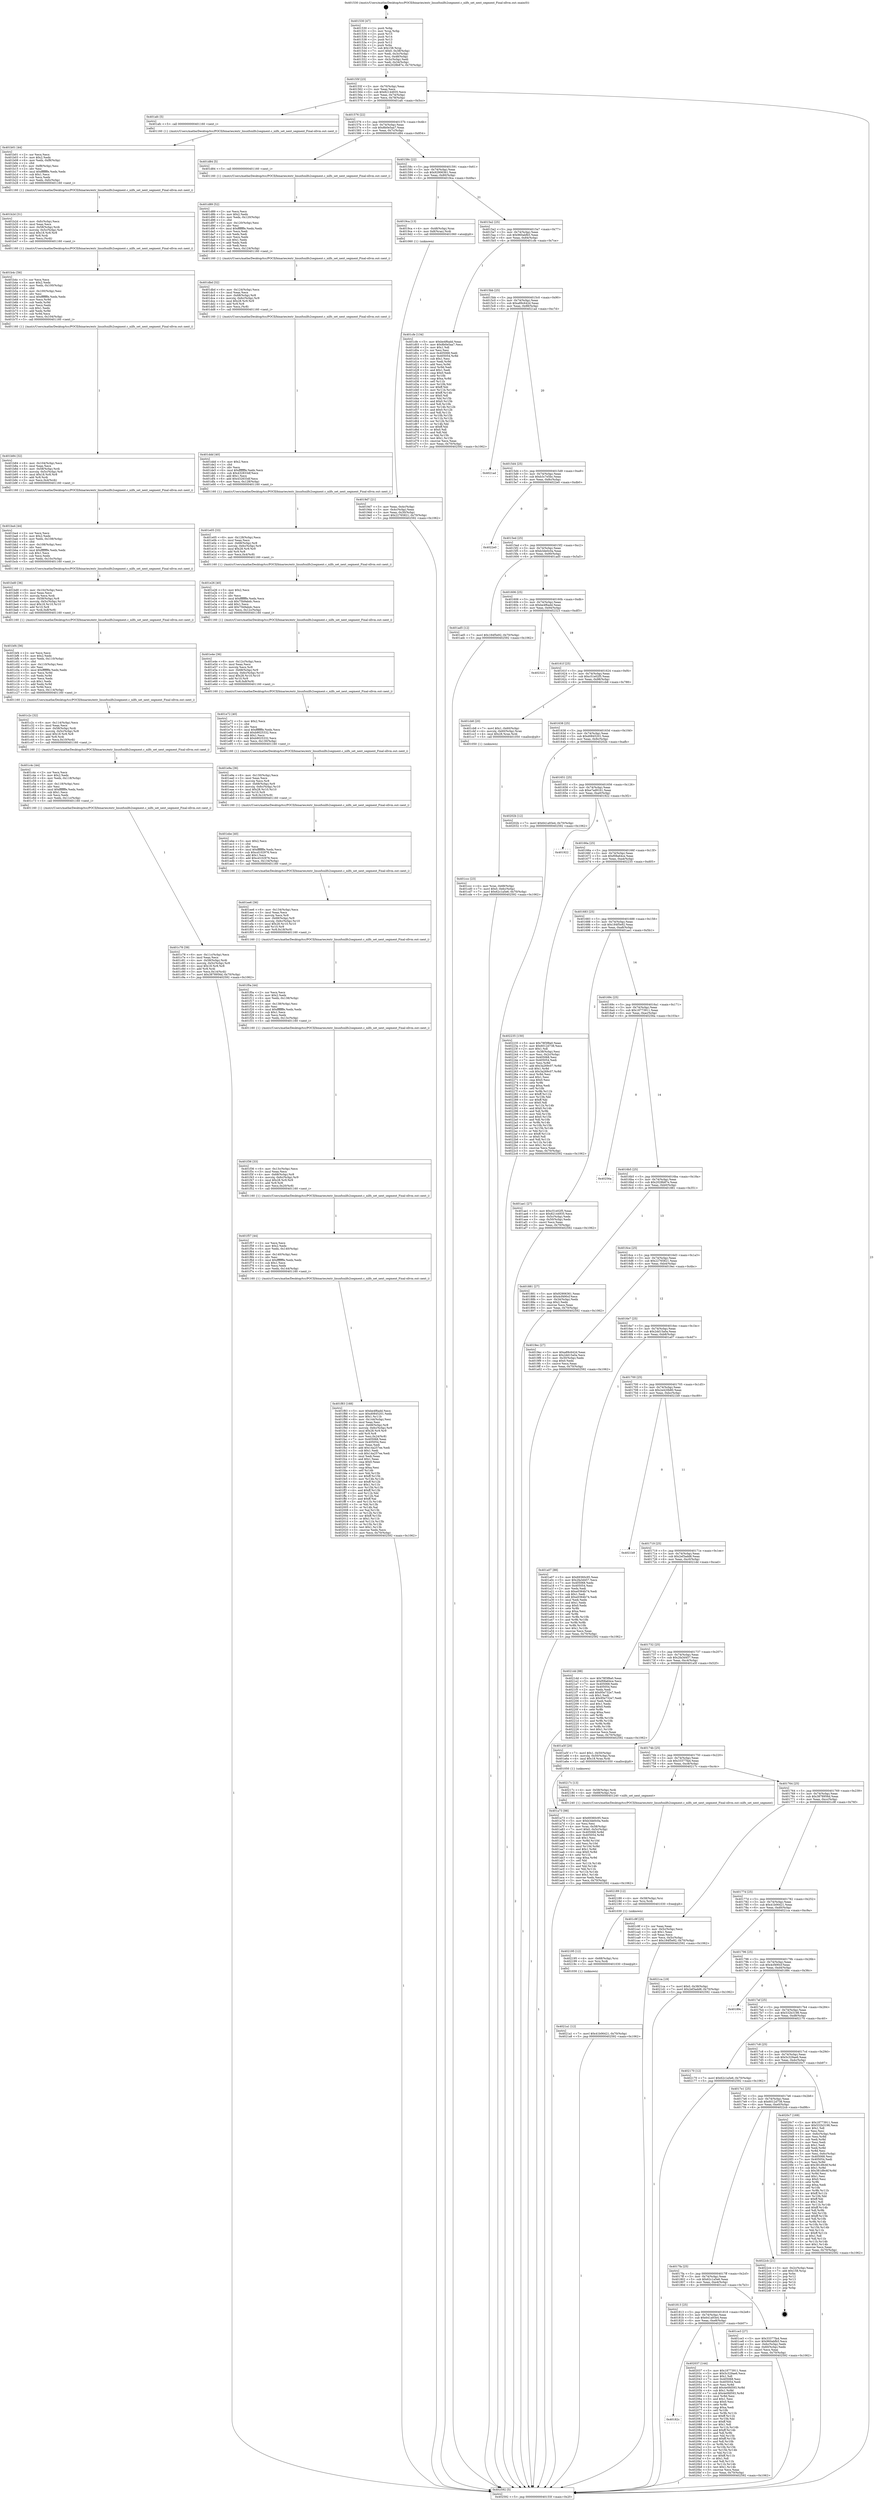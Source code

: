 digraph "0x401530" {
  label = "0x401530 (/mnt/c/Users/mathe/Desktop/tcc/POCII/binaries/extr_linuxfsnilfs2segment.c_nilfs_set_next_segment_Final-ollvm.out::main(0))"
  labelloc = "t"
  node[shape=record]

  Entry [label="",width=0.3,height=0.3,shape=circle,fillcolor=black,style=filled]
  "0x40155f" [label="{
     0x40155f [23]\l
     | [instrs]\l
     &nbsp;&nbsp;0x40155f \<+3\>: mov -0x70(%rbp),%eax\l
     &nbsp;&nbsp;0x401562 \<+2\>: mov %eax,%ecx\l
     &nbsp;&nbsp;0x401564 \<+6\>: sub $0x82144935,%ecx\l
     &nbsp;&nbsp;0x40156a \<+3\>: mov %eax,-0x74(%rbp)\l
     &nbsp;&nbsp;0x40156d \<+3\>: mov %ecx,-0x78(%rbp)\l
     &nbsp;&nbsp;0x401570 \<+6\>: je 0000000000401afc \<main+0x5cc\>\l
  }"]
  "0x401afc" [label="{
     0x401afc [5]\l
     | [instrs]\l
     &nbsp;&nbsp;0x401afc \<+5\>: call 0000000000401160 \<next_i\>\l
     | [calls]\l
     &nbsp;&nbsp;0x401160 \{1\} (/mnt/c/Users/mathe/Desktop/tcc/POCII/binaries/extr_linuxfsnilfs2segment.c_nilfs_set_next_segment_Final-ollvm.out::next_i)\l
  }"]
  "0x401576" [label="{
     0x401576 [22]\l
     | [instrs]\l
     &nbsp;&nbsp;0x401576 \<+5\>: jmp 000000000040157b \<main+0x4b\>\l
     &nbsp;&nbsp;0x40157b \<+3\>: mov -0x74(%rbp),%eax\l
     &nbsp;&nbsp;0x40157e \<+5\>: sub $0x8b0e5aa7,%eax\l
     &nbsp;&nbsp;0x401583 \<+3\>: mov %eax,-0x7c(%rbp)\l
     &nbsp;&nbsp;0x401586 \<+6\>: je 0000000000401d84 \<main+0x854\>\l
  }"]
  Exit [label="",width=0.3,height=0.3,shape=circle,fillcolor=black,style=filled,peripheries=2]
  "0x401d84" [label="{
     0x401d84 [5]\l
     | [instrs]\l
     &nbsp;&nbsp;0x401d84 \<+5\>: call 0000000000401160 \<next_i\>\l
     | [calls]\l
     &nbsp;&nbsp;0x401160 \{1\} (/mnt/c/Users/mathe/Desktop/tcc/POCII/binaries/extr_linuxfsnilfs2segment.c_nilfs_set_next_segment_Final-ollvm.out::next_i)\l
  }"]
  "0x40158c" [label="{
     0x40158c [22]\l
     | [instrs]\l
     &nbsp;&nbsp;0x40158c \<+5\>: jmp 0000000000401591 \<main+0x61\>\l
     &nbsp;&nbsp;0x401591 \<+3\>: mov -0x74(%rbp),%eax\l
     &nbsp;&nbsp;0x401594 \<+5\>: sub $0x92906361,%eax\l
     &nbsp;&nbsp;0x401599 \<+3\>: mov %eax,-0x80(%rbp)\l
     &nbsp;&nbsp;0x40159c \<+6\>: je 00000000004019ca \<main+0x49a\>\l
  }"]
  "0x4021a1" [label="{
     0x4021a1 [12]\l
     | [instrs]\l
     &nbsp;&nbsp;0x4021a1 \<+7\>: movl $0x41b06421,-0x70(%rbp)\l
     &nbsp;&nbsp;0x4021a8 \<+5\>: jmp 0000000000402592 \<main+0x1062\>\l
  }"]
  "0x4019ca" [label="{
     0x4019ca [13]\l
     | [instrs]\l
     &nbsp;&nbsp;0x4019ca \<+4\>: mov -0x48(%rbp),%rax\l
     &nbsp;&nbsp;0x4019ce \<+4\>: mov 0x8(%rax),%rdi\l
     &nbsp;&nbsp;0x4019d2 \<+5\>: call 0000000000401060 \<atoi@plt\>\l
     | [calls]\l
     &nbsp;&nbsp;0x401060 \{1\} (unknown)\l
  }"]
  "0x4015a2" [label="{
     0x4015a2 [25]\l
     | [instrs]\l
     &nbsp;&nbsp;0x4015a2 \<+5\>: jmp 00000000004015a7 \<main+0x77\>\l
     &nbsp;&nbsp;0x4015a7 \<+3\>: mov -0x74(%rbp),%eax\l
     &nbsp;&nbsp;0x4015aa \<+5\>: sub $0x960abfb5,%eax\l
     &nbsp;&nbsp;0x4015af \<+6\>: mov %eax,-0x84(%rbp)\l
     &nbsp;&nbsp;0x4015b5 \<+6\>: je 0000000000401cfe \<main+0x7ce\>\l
  }"]
  "0x402195" [label="{
     0x402195 [12]\l
     | [instrs]\l
     &nbsp;&nbsp;0x402195 \<+4\>: mov -0x68(%rbp),%rsi\l
     &nbsp;&nbsp;0x402199 \<+3\>: mov %rsi,%rdi\l
     &nbsp;&nbsp;0x40219c \<+5\>: call 0000000000401030 \<free@plt\>\l
     | [calls]\l
     &nbsp;&nbsp;0x401030 \{1\} (unknown)\l
  }"]
  "0x401cfe" [label="{
     0x401cfe [134]\l
     | [instrs]\l
     &nbsp;&nbsp;0x401cfe \<+5\>: mov $0xbe4f6add,%eax\l
     &nbsp;&nbsp;0x401d03 \<+5\>: mov $0x8b0e5aa7,%ecx\l
     &nbsp;&nbsp;0x401d08 \<+2\>: mov $0x1,%dl\l
     &nbsp;&nbsp;0x401d0a \<+2\>: xor %esi,%esi\l
     &nbsp;&nbsp;0x401d0c \<+7\>: mov 0x405068,%edi\l
     &nbsp;&nbsp;0x401d13 \<+8\>: mov 0x405054,%r8d\l
     &nbsp;&nbsp;0x401d1b \<+3\>: sub $0x1,%esi\l
     &nbsp;&nbsp;0x401d1e \<+3\>: mov %edi,%r9d\l
     &nbsp;&nbsp;0x401d21 \<+3\>: add %esi,%r9d\l
     &nbsp;&nbsp;0x401d24 \<+4\>: imul %r9d,%edi\l
     &nbsp;&nbsp;0x401d28 \<+3\>: and $0x1,%edi\l
     &nbsp;&nbsp;0x401d2b \<+3\>: cmp $0x0,%edi\l
     &nbsp;&nbsp;0x401d2e \<+4\>: sete %r10b\l
     &nbsp;&nbsp;0x401d32 \<+4\>: cmp $0xa,%r8d\l
     &nbsp;&nbsp;0x401d36 \<+4\>: setl %r11b\l
     &nbsp;&nbsp;0x401d3a \<+3\>: mov %r10b,%bl\l
     &nbsp;&nbsp;0x401d3d \<+3\>: xor $0xff,%bl\l
     &nbsp;&nbsp;0x401d40 \<+3\>: mov %r11b,%r14b\l
     &nbsp;&nbsp;0x401d43 \<+4\>: xor $0xff,%r14b\l
     &nbsp;&nbsp;0x401d47 \<+3\>: xor $0x0,%dl\l
     &nbsp;&nbsp;0x401d4a \<+3\>: mov %bl,%r15b\l
     &nbsp;&nbsp;0x401d4d \<+4\>: and $0x0,%r15b\l
     &nbsp;&nbsp;0x401d51 \<+3\>: and %dl,%r10b\l
     &nbsp;&nbsp;0x401d54 \<+3\>: mov %r14b,%r12b\l
     &nbsp;&nbsp;0x401d57 \<+4\>: and $0x0,%r12b\l
     &nbsp;&nbsp;0x401d5b \<+3\>: and %dl,%r11b\l
     &nbsp;&nbsp;0x401d5e \<+3\>: or %r10b,%r15b\l
     &nbsp;&nbsp;0x401d61 \<+3\>: or %r11b,%r12b\l
     &nbsp;&nbsp;0x401d64 \<+3\>: xor %r12b,%r15b\l
     &nbsp;&nbsp;0x401d67 \<+3\>: or %r14b,%bl\l
     &nbsp;&nbsp;0x401d6a \<+3\>: xor $0xff,%bl\l
     &nbsp;&nbsp;0x401d6d \<+3\>: or $0x0,%dl\l
     &nbsp;&nbsp;0x401d70 \<+2\>: and %dl,%bl\l
     &nbsp;&nbsp;0x401d72 \<+3\>: or %bl,%r15b\l
     &nbsp;&nbsp;0x401d75 \<+4\>: test $0x1,%r15b\l
     &nbsp;&nbsp;0x401d79 \<+3\>: cmovne %ecx,%eax\l
     &nbsp;&nbsp;0x401d7c \<+3\>: mov %eax,-0x70(%rbp)\l
     &nbsp;&nbsp;0x401d7f \<+5\>: jmp 0000000000402592 \<main+0x1062\>\l
  }"]
  "0x4015bb" [label="{
     0x4015bb [25]\l
     | [instrs]\l
     &nbsp;&nbsp;0x4015bb \<+5\>: jmp 00000000004015c0 \<main+0x90\>\l
     &nbsp;&nbsp;0x4015c0 \<+3\>: mov -0x74(%rbp),%eax\l
     &nbsp;&nbsp;0x4015c3 \<+5\>: sub $0xa89c642d,%eax\l
     &nbsp;&nbsp;0x4015c8 \<+6\>: mov %eax,-0x88(%rbp)\l
     &nbsp;&nbsp;0x4015ce \<+6\>: je 00000000004021ad \<main+0xc7d\>\l
  }"]
  "0x402189" [label="{
     0x402189 [12]\l
     | [instrs]\l
     &nbsp;&nbsp;0x402189 \<+4\>: mov -0x58(%rbp),%rsi\l
     &nbsp;&nbsp;0x40218d \<+3\>: mov %rsi,%rdi\l
     &nbsp;&nbsp;0x402190 \<+5\>: call 0000000000401030 \<free@plt\>\l
     | [calls]\l
     &nbsp;&nbsp;0x401030 \{1\} (unknown)\l
  }"]
  "0x4021ad" [label="{
     0x4021ad\l
  }", style=dashed]
  "0x4015d4" [label="{
     0x4015d4 [25]\l
     | [instrs]\l
     &nbsp;&nbsp;0x4015d4 \<+5\>: jmp 00000000004015d9 \<main+0xa9\>\l
     &nbsp;&nbsp;0x4015d9 \<+3\>: mov -0x74(%rbp),%eax\l
     &nbsp;&nbsp;0x4015dc \<+5\>: sub $0xb3c7e5bc,%eax\l
     &nbsp;&nbsp;0x4015e1 \<+6\>: mov %eax,-0x8c(%rbp)\l
     &nbsp;&nbsp;0x4015e7 \<+6\>: je 00000000004022e0 \<main+0xdb0\>\l
  }"]
  "0x40182c" [label="{
     0x40182c\l
  }", style=dashed]
  "0x4022e0" [label="{
     0x4022e0\l
  }", style=dashed]
  "0x4015ed" [label="{
     0x4015ed [25]\l
     | [instrs]\l
     &nbsp;&nbsp;0x4015ed \<+5\>: jmp 00000000004015f2 \<main+0xc2\>\l
     &nbsp;&nbsp;0x4015f2 \<+3\>: mov -0x74(%rbp),%eax\l
     &nbsp;&nbsp;0x4015f5 \<+5\>: sub $0xb3de0c0a,%eax\l
     &nbsp;&nbsp;0x4015fa \<+6\>: mov %eax,-0x90(%rbp)\l
     &nbsp;&nbsp;0x401600 \<+6\>: je 0000000000401ad5 \<main+0x5a5\>\l
  }"]
  "0x402037" [label="{
     0x402037 [144]\l
     | [instrs]\l
     &nbsp;&nbsp;0x402037 \<+5\>: mov $0x18773911,%eax\l
     &nbsp;&nbsp;0x40203c \<+5\>: mov $0x5c329ae6,%ecx\l
     &nbsp;&nbsp;0x402041 \<+2\>: mov $0x1,%dl\l
     &nbsp;&nbsp;0x402043 \<+7\>: mov 0x405068,%esi\l
     &nbsp;&nbsp;0x40204a \<+7\>: mov 0x405054,%edi\l
     &nbsp;&nbsp;0x402051 \<+3\>: mov %esi,%r8d\l
     &nbsp;&nbsp;0x402054 \<+7\>: add $0x4e0fd593,%r8d\l
     &nbsp;&nbsp;0x40205b \<+4\>: sub $0x1,%r8d\l
     &nbsp;&nbsp;0x40205f \<+7\>: sub $0x4e0fd593,%r8d\l
     &nbsp;&nbsp;0x402066 \<+4\>: imul %r8d,%esi\l
     &nbsp;&nbsp;0x40206a \<+3\>: and $0x1,%esi\l
     &nbsp;&nbsp;0x40206d \<+3\>: cmp $0x0,%esi\l
     &nbsp;&nbsp;0x402070 \<+4\>: sete %r9b\l
     &nbsp;&nbsp;0x402074 \<+3\>: cmp $0xa,%edi\l
     &nbsp;&nbsp;0x402077 \<+4\>: setl %r10b\l
     &nbsp;&nbsp;0x40207b \<+3\>: mov %r9b,%r11b\l
     &nbsp;&nbsp;0x40207e \<+4\>: xor $0xff,%r11b\l
     &nbsp;&nbsp;0x402082 \<+3\>: mov %r10b,%bl\l
     &nbsp;&nbsp;0x402085 \<+3\>: xor $0xff,%bl\l
     &nbsp;&nbsp;0x402088 \<+3\>: xor $0x1,%dl\l
     &nbsp;&nbsp;0x40208b \<+3\>: mov %r11b,%r14b\l
     &nbsp;&nbsp;0x40208e \<+4\>: and $0xff,%r14b\l
     &nbsp;&nbsp;0x402092 \<+3\>: and %dl,%r9b\l
     &nbsp;&nbsp;0x402095 \<+3\>: mov %bl,%r15b\l
     &nbsp;&nbsp;0x402098 \<+4\>: and $0xff,%r15b\l
     &nbsp;&nbsp;0x40209c \<+3\>: and %dl,%r10b\l
     &nbsp;&nbsp;0x40209f \<+3\>: or %r9b,%r14b\l
     &nbsp;&nbsp;0x4020a2 \<+3\>: or %r10b,%r15b\l
     &nbsp;&nbsp;0x4020a5 \<+3\>: xor %r15b,%r14b\l
     &nbsp;&nbsp;0x4020a8 \<+3\>: or %bl,%r11b\l
     &nbsp;&nbsp;0x4020ab \<+4\>: xor $0xff,%r11b\l
     &nbsp;&nbsp;0x4020af \<+3\>: or $0x1,%dl\l
     &nbsp;&nbsp;0x4020b2 \<+3\>: and %dl,%r11b\l
     &nbsp;&nbsp;0x4020b5 \<+3\>: or %r11b,%r14b\l
     &nbsp;&nbsp;0x4020b8 \<+4\>: test $0x1,%r14b\l
     &nbsp;&nbsp;0x4020bc \<+3\>: cmovne %ecx,%eax\l
     &nbsp;&nbsp;0x4020bf \<+3\>: mov %eax,-0x70(%rbp)\l
     &nbsp;&nbsp;0x4020c2 \<+5\>: jmp 0000000000402592 \<main+0x1062\>\l
  }"]
  "0x401ad5" [label="{
     0x401ad5 [12]\l
     | [instrs]\l
     &nbsp;&nbsp;0x401ad5 \<+7\>: movl $0x184f5e92,-0x70(%rbp)\l
     &nbsp;&nbsp;0x401adc \<+5\>: jmp 0000000000402592 \<main+0x1062\>\l
  }"]
  "0x401606" [label="{
     0x401606 [25]\l
     | [instrs]\l
     &nbsp;&nbsp;0x401606 \<+5\>: jmp 000000000040160b \<main+0xdb\>\l
     &nbsp;&nbsp;0x40160b \<+3\>: mov -0x74(%rbp),%eax\l
     &nbsp;&nbsp;0x40160e \<+5\>: sub $0xbe4f6add,%eax\l
     &nbsp;&nbsp;0x401613 \<+6\>: mov %eax,-0x94(%rbp)\l
     &nbsp;&nbsp;0x401619 \<+6\>: je 0000000000402323 \<main+0xdf3\>\l
  }"]
  "0x401f83" [label="{
     0x401f83 [168]\l
     | [instrs]\l
     &nbsp;&nbsp;0x401f83 \<+5\>: mov $0xbe4f6add,%ecx\l
     &nbsp;&nbsp;0x401f88 \<+5\>: mov $0xd0845201,%edx\l
     &nbsp;&nbsp;0x401f8d \<+3\>: mov $0x1,%r11b\l
     &nbsp;&nbsp;0x401f90 \<+6\>: mov -0x144(%rbp),%esi\l
     &nbsp;&nbsp;0x401f96 \<+3\>: imul %eax,%esi\l
     &nbsp;&nbsp;0x401f99 \<+4\>: mov -0x68(%rbp),%r8\l
     &nbsp;&nbsp;0x401f9d \<+4\>: movslq -0x6c(%rbp),%r9\l
     &nbsp;&nbsp;0x401fa1 \<+4\>: imul $0x28,%r9,%r9\l
     &nbsp;&nbsp;0x401fa5 \<+3\>: add %r9,%r8\l
     &nbsp;&nbsp;0x401fa8 \<+4\>: mov %esi,0x24(%r8)\l
     &nbsp;&nbsp;0x401fac \<+7\>: mov 0x405068,%eax\l
     &nbsp;&nbsp;0x401fb3 \<+7\>: mov 0x405054,%esi\l
     &nbsp;&nbsp;0x401fba \<+2\>: mov %eax,%edi\l
     &nbsp;&nbsp;0x401fbc \<+6\>: add $0x14a257ee,%edi\l
     &nbsp;&nbsp;0x401fc2 \<+3\>: sub $0x1,%edi\l
     &nbsp;&nbsp;0x401fc5 \<+6\>: sub $0x14a257ee,%edi\l
     &nbsp;&nbsp;0x401fcb \<+3\>: imul %edi,%eax\l
     &nbsp;&nbsp;0x401fce \<+3\>: and $0x1,%eax\l
     &nbsp;&nbsp;0x401fd1 \<+3\>: cmp $0x0,%eax\l
     &nbsp;&nbsp;0x401fd4 \<+3\>: sete %bl\l
     &nbsp;&nbsp;0x401fd7 \<+3\>: cmp $0xa,%esi\l
     &nbsp;&nbsp;0x401fda \<+4\>: setl %r14b\l
     &nbsp;&nbsp;0x401fde \<+3\>: mov %bl,%r15b\l
     &nbsp;&nbsp;0x401fe1 \<+4\>: xor $0xff,%r15b\l
     &nbsp;&nbsp;0x401fe5 \<+3\>: mov %r14b,%r12b\l
     &nbsp;&nbsp;0x401fe8 \<+4\>: xor $0xff,%r12b\l
     &nbsp;&nbsp;0x401fec \<+4\>: xor $0x1,%r11b\l
     &nbsp;&nbsp;0x401ff0 \<+3\>: mov %r15b,%r13b\l
     &nbsp;&nbsp;0x401ff3 \<+4\>: and $0xff,%r13b\l
     &nbsp;&nbsp;0x401ff7 \<+3\>: and %r11b,%bl\l
     &nbsp;&nbsp;0x401ffa \<+3\>: mov %r12b,%al\l
     &nbsp;&nbsp;0x401ffd \<+2\>: and $0xff,%al\l
     &nbsp;&nbsp;0x401fff \<+3\>: and %r11b,%r14b\l
     &nbsp;&nbsp;0x402002 \<+3\>: or %bl,%r13b\l
     &nbsp;&nbsp;0x402005 \<+3\>: or %r14b,%al\l
     &nbsp;&nbsp;0x402008 \<+3\>: xor %al,%r13b\l
     &nbsp;&nbsp;0x40200b \<+3\>: or %r12b,%r15b\l
     &nbsp;&nbsp;0x40200e \<+4\>: xor $0xff,%r15b\l
     &nbsp;&nbsp;0x402012 \<+4\>: or $0x1,%r11b\l
     &nbsp;&nbsp;0x402016 \<+3\>: and %r11b,%r15b\l
     &nbsp;&nbsp;0x402019 \<+3\>: or %r15b,%r13b\l
     &nbsp;&nbsp;0x40201c \<+4\>: test $0x1,%r13b\l
     &nbsp;&nbsp;0x402020 \<+3\>: cmovne %edx,%ecx\l
     &nbsp;&nbsp;0x402023 \<+3\>: mov %ecx,-0x70(%rbp)\l
     &nbsp;&nbsp;0x402026 \<+5\>: jmp 0000000000402592 \<main+0x1062\>\l
  }"]
  "0x402323" [label="{
     0x402323\l
  }", style=dashed]
  "0x40161f" [label="{
     0x40161f [25]\l
     | [instrs]\l
     &nbsp;&nbsp;0x40161f \<+5\>: jmp 0000000000401624 \<main+0xf4\>\l
     &nbsp;&nbsp;0x401624 \<+3\>: mov -0x74(%rbp),%eax\l
     &nbsp;&nbsp;0x401627 \<+5\>: sub $0xc51e02f5,%eax\l
     &nbsp;&nbsp;0x40162c \<+6\>: mov %eax,-0x98(%rbp)\l
     &nbsp;&nbsp;0x401632 \<+6\>: je 0000000000401cb8 \<main+0x788\>\l
  }"]
  "0x401f57" [label="{
     0x401f57 [44]\l
     | [instrs]\l
     &nbsp;&nbsp;0x401f57 \<+2\>: xor %ecx,%ecx\l
     &nbsp;&nbsp;0x401f59 \<+5\>: mov $0x2,%edx\l
     &nbsp;&nbsp;0x401f5e \<+6\>: mov %edx,-0x140(%rbp)\l
     &nbsp;&nbsp;0x401f64 \<+1\>: cltd\l
     &nbsp;&nbsp;0x401f65 \<+6\>: mov -0x140(%rbp),%esi\l
     &nbsp;&nbsp;0x401f6b \<+2\>: idiv %esi\l
     &nbsp;&nbsp;0x401f6d \<+6\>: imul $0xfffffffe,%edx,%edx\l
     &nbsp;&nbsp;0x401f73 \<+3\>: sub $0x1,%ecx\l
     &nbsp;&nbsp;0x401f76 \<+2\>: sub %ecx,%edx\l
     &nbsp;&nbsp;0x401f78 \<+6\>: mov %edx,-0x144(%rbp)\l
     &nbsp;&nbsp;0x401f7e \<+5\>: call 0000000000401160 \<next_i\>\l
     | [calls]\l
     &nbsp;&nbsp;0x401160 \{1\} (/mnt/c/Users/mathe/Desktop/tcc/POCII/binaries/extr_linuxfsnilfs2segment.c_nilfs_set_next_segment_Final-ollvm.out::next_i)\l
  }"]
  "0x401cb8" [label="{
     0x401cb8 [20]\l
     | [instrs]\l
     &nbsp;&nbsp;0x401cb8 \<+7\>: movl $0x1,-0x60(%rbp)\l
     &nbsp;&nbsp;0x401cbf \<+4\>: movslq -0x60(%rbp),%rax\l
     &nbsp;&nbsp;0x401cc3 \<+4\>: imul $0x28,%rax,%rdi\l
     &nbsp;&nbsp;0x401cc7 \<+5\>: call 0000000000401050 \<malloc@plt\>\l
     | [calls]\l
     &nbsp;&nbsp;0x401050 \{1\} (unknown)\l
  }"]
  "0x401638" [label="{
     0x401638 [25]\l
     | [instrs]\l
     &nbsp;&nbsp;0x401638 \<+5\>: jmp 000000000040163d \<main+0x10d\>\l
     &nbsp;&nbsp;0x40163d \<+3\>: mov -0x74(%rbp),%eax\l
     &nbsp;&nbsp;0x401640 \<+5\>: sub $0xd0845201,%eax\l
     &nbsp;&nbsp;0x401645 \<+6\>: mov %eax,-0x9c(%rbp)\l
     &nbsp;&nbsp;0x40164b \<+6\>: je 000000000040202b \<main+0xafb\>\l
  }"]
  "0x401f36" [label="{
     0x401f36 [33]\l
     | [instrs]\l
     &nbsp;&nbsp;0x401f36 \<+6\>: mov -0x13c(%rbp),%ecx\l
     &nbsp;&nbsp;0x401f3c \<+3\>: imul %eax,%ecx\l
     &nbsp;&nbsp;0x401f3f \<+4\>: mov -0x68(%rbp),%r8\l
     &nbsp;&nbsp;0x401f43 \<+4\>: movslq -0x6c(%rbp),%r9\l
     &nbsp;&nbsp;0x401f47 \<+4\>: imul $0x28,%r9,%r9\l
     &nbsp;&nbsp;0x401f4b \<+3\>: add %r9,%r8\l
     &nbsp;&nbsp;0x401f4e \<+4\>: mov %ecx,0x20(%r8)\l
     &nbsp;&nbsp;0x401f52 \<+5\>: call 0000000000401160 \<next_i\>\l
     | [calls]\l
     &nbsp;&nbsp;0x401160 \{1\} (/mnt/c/Users/mathe/Desktop/tcc/POCII/binaries/extr_linuxfsnilfs2segment.c_nilfs_set_next_segment_Final-ollvm.out::next_i)\l
  }"]
  "0x40202b" [label="{
     0x40202b [12]\l
     | [instrs]\l
     &nbsp;&nbsp;0x40202b \<+7\>: movl $0x641a93e4,-0x70(%rbp)\l
     &nbsp;&nbsp;0x402032 \<+5\>: jmp 0000000000402592 \<main+0x1062\>\l
  }"]
  "0x401651" [label="{
     0x401651 [25]\l
     | [instrs]\l
     &nbsp;&nbsp;0x401651 \<+5\>: jmp 0000000000401656 \<main+0x126\>\l
     &nbsp;&nbsp;0x401656 \<+3\>: mov -0x74(%rbp),%eax\l
     &nbsp;&nbsp;0x401659 \<+5\>: sub $0xe7ad9161,%eax\l
     &nbsp;&nbsp;0x40165e \<+6\>: mov %eax,-0xa0(%rbp)\l
     &nbsp;&nbsp;0x401664 \<+6\>: je 0000000000401922 \<main+0x3f2\>\l
  }"]
  "0x401f0a" [label="{
     0x401f0a [44]\l
     | [instrs]\l
     &nbsp;&nbsp;0x401f0a \<+2\>: xor %ecx,%ecx\l
     &nbsp;&nbsp;0x401f0c \<+5\>: mov $0x2,%edx\l
     &nbsp;&nbsp;0x401f11 \<+6\>: mov %edx,-0x138(%rbp)\l
     &nbsp;&nbsp;0x401f17 \<+1\>: cltd\l
     &nbsp;&nbsp;0x401f18 \<+6\>: mov -0x138(%rbp),%esi\l
     &nbsp;&nbsp;0x401f1e \<+2\>: idiv %esi\l
     &nbsp;&nbsp;0x401f20 \<+6\>: imul $0xfffffffe,%edx,%edx\l
     &nbsp;&nbsp;0x401f26 \<+3\>: sub $0x1,%ecx\l
     &nbsp;&nbsp;0x401f29 \<+2\>: sub %ecx,%edx\l
     &nbsp;&nbsp;0x401f2b \<+6\>: mov %edx,-0x13c(%rbp)\l
     &nbsp;&nbsp;0x401f31 \<+5\>: call 0000000000401160 \<next_i\>\l
     | [calls]\l
     &nbsp;&nbsp;0x401160 \{1\} (/mnt/c/Users/mathe/Desktop/tcc/POCII/binaries/extr_linuxfsnilfs2segment.c_nilfs_set_next_segment_Final-ollvm.out::next_i)\l
  }"]
  "0x401922" [label="{
     0x401922\l
  }", style=dashed]
  "0x40166a" [label="{
     0x40166a [25]\l
     | [instrs]\l
     &nbsp;&nbsp;0x40166a \<+5\>: jmp 000000000040166f \<main+0x13f\>\l
     &nbsp;&nbsp;0x40166f \<+3\>: mov -0x74(%rbp),%eax\l
     &nbsp;&nbsp;0x401672 \<+5\>: sub $0xf08a64ce,%eax\l
     &nbsp;&nbsp;0x401677 \<+6\>: mov %eax,-0xa4(%rbp)\l
     &nbsp;&nbsp;0x40167d \<+6\>: je 0000000000402235 \<main+0xd05\>\l
  }"]
  "0x401ee6" [label="{
     0x401ee6 [36]\l
     | [instrs]\l
     &nbsp;&nbsp;0x401ee6 \<+6\>: mov -0x134(%rbp),%ecx\l
     &nbsp;&nbsp;0x401eec \<+3\>: imul %eax,%ecx\l
     &nbsp;&nbsp;0x401eef \<+3\>: movslq %ecx,%r8\l
     &nbsp;&nbsp;0x401ef2 \<+4\>: mov -0x68(%rbp),%r9\l
     &nbsp;&nbsp;0x401ef6 \<+4\>: movslq -0x6c(%rbp),%r10\l
     &nbsp;&nbsp;0x401efa \<+4\>: imul $0x28,%r10,%r10\l
     &nbsp;&nbsp;0x401efe \<+3\>: add %r10,%r9\l
     &nbsp;&nbsp;0x401f01 \<+4\>: mov %r8,0x18(%r9)\l
     &nbsp;&nbsp;0x401f05 \<+5\>: call 0000000000401160 \<next_i\>\l
     | [calls]\l
     &nbsp;&nbsp;0x401160 \{1\} (/mnt/c/Users/mathe/Desktop/tcc/POCII/binaries/extr_linuxfsnilfs2segment.c_nilfs_set_next_segment_Final-ollvm.out::next_i)\l
  }"]
  "0x402235" [label="{
     0x402235 [150]\l
     | [instrs]\l
     &nbsp;&nbsp;0x402235 \<+5\>: mov $0x78f3f8a0,%eax\l
     &nbsp;&nbsp;0x40223a \<+5\>: mov $0x6012d738,%ecx\l
     &nbsp;&nbsp;0x40223f \<+2\>: mov $0x1,%dl\l
     &nbsp;&nbsp;0x402241 \<+3\>: mov -0x38(%rbp),%esi\l
     &nbsp;&nbsp;0x402244 \<+3\>: mov %esi,-0x2c(%rbp)\l
     &nbsp;&nbsp;0x402247 \<+7\>: mov 0x405068,%esi\l
     &nbsp;&nbsp;0x40224e \<+7\>: mov 0x405054,%edi\l
     &nbsp;&nbsp;0x402255 \<+3\>: mov %esi,%r8d\l
     &nbsp;&nbsp;0x402258 \<+7\>: add $0x3a269c07,%r8d\l
     &nbsp;&nbsp;0x40225f \<+4\>: sub $0x1,%r8d\l
     &nbsp;&nbsp;0x402263 \<+7\>: sub $0x3a269c07,%r8d\l
     &nbsp;&nbsp;0x40226a \<+4\>: imul %r8d,%esi\l
     &nbsp;&nbsp;0x40226e \<+3\>: and $0x1,%esi\l
     &nbsp;&nbsp;0x402271 \<+3\>: cmp $0x0,%esi\l
     &nbsp;&nbsp;0x402274 \<+4\>: sete %r9b\l
     &nbsp;&nbsp;0x402278 \<+3\>: cmp $0xa,%edi\l
     &nbsp;&nbsp;0x40227b \<+4\>: setl %r10b\l
     &nbsp;&nbsp;0x40227f \<+3\>: mov %r9b,%r11b\l
     &nbsp;&nbsp;0x402282 \<+4\>: xor $0xff,%r11b\l
     &nbsp;&nbsp;0x402286 \<+3\>: mov %r10b,%bl\l
     &nbsp;&nbsp;0x402289 \<+3\>: xor $0xff,%bl\l
     &nbsp;&nbsp;0x40228c \<+3\>: xor $0x0,%dl\l
     &nbsp;&nbsp;0x40228f \<+3\>: mov %r11b,%r14b\l
     &nbsp;&nbsp;0x402292 \<+4\>: and $0x0,%r14b\l
     &nbsp;&nbsp;0x402296 \<+3\>: and %dl,%r9b\l
     &nbsp;&nbsp;0x402299 \<+3\>: mov %bl,%r15b\l
     &nbsp;&nbsp;0x40229c \<+4\>: and $0x0,%r15b\l
     &nbsp;&nbsp;0x4022a0 \<+3\>: and %dl,%r10b\l
     &nbsp;&nbsp;0x4022a3 \<+3\>: or %r9b,%r14b\l
     &nbsp;&nbsp;0x4022a6 \<+3\>: or %r10b,%r15b\l
     &nbsp;&nbsp;0x4022a9 \<+3\>: xor %r15b,%r14b\l
     &nbsp;&nbsp;0x4022ac \<+3\>: or %bl,%r11b\l
     &nbsp;&nbsp;0x4022af \<+4\>: xor $0xff,%r11b\l
     &nbsp;&nbsp;0x4022b3 \<+3\>: or $0x0,%dl\l
     &nbsp;&nbsp;0x4022b6 \<+3\>: and %dl,%r11b\l
     &nbsp;&nbsp;0x4022b9 \<+3\>: or %r11b,%r14b\l
     &nbsp;&nbsp;0x4022bc \<+4\>: test $0x1,%r14b\l
     &nbsp;&nbsp;0x4022c0 \<+3\>: cmovne %ecx,%eax\l
     &nbsp;&nbsp;0x4022c3 \<+3\>: mov %eax,-0x70(%rbp)\l
     &nbsp;&nbsp;0x4022c6 \<+5\>: jmp 0000000000402592 \<main+0x1062\>\l
  }"]
  "0x401683" [label="{
     0x401683 [25]\l
     | [instrs]\l
     &nbsp;&nbsp;0x401683 \<+5\>: jmp 0000000000401688 \<main+0x158\>\l
     &nbsp;&nbsp;0x401688 \<+3\>: mov -0x74(%rbp),%eax\l
     &nbsp;&nbsp;0x40168b \<+5\>: sub $0x184f5e92,%eax\l
     &nbsp;&nbsp;0x401690 \<+6\>: mov %eax,-0xa8(%rbp)\l
     &nbsp;&nbsp;0x401696 \<+6\>: je 0000000000401ae1 \<main+0x5b1\>\l
  }"]
  "0x401ebe" [label="{
     0x401ebe [40]\l
     | [instrs]\l
     &nbsp;&nbsp;0x401ebe \<+5\>: mov $0x2,%ecx\l
     &nbsp;&nbsp;0x401ec3 \<+1\>: cltd\l
     &nbsp;&nbsp;0x401ec4 \<+2\>: idiv %ecx\l
     &nbsp;&nbsp;0x401ec6 \<+6\>: imul $0xfffffffe,%edx,%ecx\l
     &nbsp;&nbsp;0x401ecc \<+6\>: sub $0xcd102976,%ecx\l
     &nbsp;&nbsp;0x401ed2 \<+3\>: add $0x1,%ecx\l
     &nbsp;&nbsp;0x401ed5 \<+6\>: add $0xcd102976,%ecx\l
     &nbsp;&nbsp;0x401edb \<+6\>: mov %ecx,-0x134(%rbp)\l
     &nbsp;&nbsp;0x401ee1 \<+5\>: call 0000000000401160 \<next_i\>\l
     | [calls]\l
     &nbsp;&nbsp;0x401160 \{1\} (/mnt/c/Users/mathe/Desktop/tcc/POCII/binaries/extr_linuxfsnilfs2segment.c_nilfs_set_next_segment_Final-ollvm.out::next_i)\l
  }"]
  "0x401ae1" [label="{
     0x401ae1 [27]\l
     | [instrs]\l
     &nbsp;&nbsp;0x401ae1 \<+5\>: mov $0xc51e02f5,%eax\l
     &nbsp;&nbsp;0x401ae6 \<+5\>: mov $0x82144935,%ecx\l
     &nbsp;&nbsp;0x401aeb \<+3\>: mov -0x5c(%rbp),%edx\l
     &nbsp;&nbsp;0x401aee \<+3\>: cmp -0x50(%rbp),%edx\l
     &nbsp;&nbsp;0x401af1 \<+3\>: cmovl %ecx,%eax\l
     &nbsp;&nbsp;0x401af4 \<+3\>: mov %eax,-0x70(%rbp)\l
     &nbsp;&nbsp;0x401af7 \<+5\>: jmp 0000000000402592 \<main+0x1062\>\l
  }"]
  "0x40169c" [label="{
     0x40169c [25]\l
     | [instrs]\l
     &nbsp;&nbsp;0x40169c \<+5\>: jmp 00000000004016a1 \<main+0x171\>\l
     &nbsp;&nbsp;0x4016a1 \<+3\>: mov -0x74(%rbp),%eax\l
     &nbsp;&nbsp;0x4016a4 \<+5\>: sub $0x18773911,%eax\l
     &nbsp;&nbsp;0x4016a9 \<+6\>: mov %eax,-0xac(%rbp)\l
     &nbsp;&nbsp;0x4016af \<+6\>: je 000000000040256a \<main+0x103a\>\l
  }"]
  "0x401e9a" [label="{
     0x401e9a [36]\l
     | [instrs]\l
     &nbsp;&nbsp;0x401e9a \<+6\>: mov -0x130(%rbp),%ecx\l
     &nbsp;&nbsp;0x401ea0 \<+3\>: imul %eax,%ecx\l
     &nbsp;&nbsp;0x401ea3 \<+3\>: movslq %ecx,%r8\l
     &nbsp;&nbsp;0x401ea6 \<+4\>: mov -0x68(%rbp),%r9\l
     &nbsp;&nbsp;0x401eaa \<+4\>: movslq -0x6c(%rbp),%r10\l
     &nbsp;&nbsp;0x401eae \<+4\>: imul $0x28,%r10,%r10\l
     &nbsp;&nbsp;0x401eb2 \<+3\>: add %r10,%r9\l
     &nbsp;&nbsp;0x401eb5 \<+4\>: mov %r8,0x10(%r9)\l
     &nbsp;&nbsp;0x401eb9 \<+5\>: call 0000000000401160 \<next_i\>\l
     | [calls]\l
     &nbsp;&nbsp;0x401160 \{1\} (/mnt/c/Users/mathe/Desktop/tcc/POCII/binaries/extr_linuxfsnilfs2segment.c_nilfs_set_next_segment_Final-ollvm.out::next_i)\l
  }"]
  "0x40256a" [label="{
     0x40256a\l
  }", style=dashed]
  "0x4016b5" [label="{
     0x4016b5 [25]\l
     | [instrs]\l
     &nbsp;&nbsp;0x4016b5 \<+5\>: jmp 00000000004016ba \<main+0x18a\>\l
     &nbsp;&nbsp;0x4016ba \<+3\>: mov -0x74(%rbp),%eax\l
     &nbsp;&nbsp;0x4016bd \<+5\>: sub $0x2028b87e,%eax\l
     &nbsp;&nbsp;0x4016c2 \<+6\>: mov %eax,-0xb0(%rbp)\l
     &nbsp;&nbsp;0x4016c8 \<+6\>: je 0000000000401881 \<main+0x351\>\l
  }"]
  "0x401e72" [label="{
     0x401e72 [40]\l
     | [instrs]\l
     &nbsp;&nbsp;0x401e72 \<+5\>: mov $0x2,%ecx\l
     &nbsp;&nbsp;0x401e77 \<+1\>: cltd\l
     &nbsp;&nbsp;0x401e78 \<+2\>: idiv %ecx\l
     &nbsp;&nbsp;0x401e7a \<+6\>: imul $0xfffffffe,%edx,%ecx\l
     &nbsp;&nbsp;0x401e80 \<+6\>: add $0xb9025332,%ecx\l
     &nbsp;&nbsp;0x401e86 \<+3\>: add $0x1,%ecx\l
     &nbsp;&nbsp;0x401e89 \<+6\>: sub $0xb9025332,%ecx\l
     &nbsp;&nbsp;0x401e8f \<+6\>: mov %ecx,-0x130(%rbp)\l
     &nbsp;&nbsp;0x401e95 \<+5\>: call 0000000000401160 \<next_i\>\l
     | [calls]\l
     &nbsp;&nbsp;0x401160 \{1\} (/mnt/c/Users/mathe/Desktop/tcc/POCII/binaries/extr_linuxfsnilfs2segment.c_nilfs_set_next_segment_Final-ollvm.out::next_i)\l
  }"]
  "0x401881" [label="{
     0x401881 [27]\l
     | [instrs]\l
     &nbsp;&nbsp;0x401881 \<+5\>: mov $0x92906361,%eax\l
     &nbsp;&nbsp;0x401886 \<+5\>: mov $0x4cf490cf,%ecx\l
     &nbsp;&nbsp;0x40188b \<+3\>: mov -0x34(%rbp),%edx\l
     &nbsp;&nbsp;0x40188e \<+3\>: cmp $0x2,%edx\l
     &nbsp;&nbsp;0x401891 \<+3\>: cmovne %ecx,%eax\l
     &nbsp;&nbsp;0x401894 \<+3\>: mov %eax,-0x70(%rbp)\l
     &nbsp;&nbsp;0x401897 \<+5\>: jmp 0000000000402592 \<main+0x1062\>\l
  }"]
  "0x4016ce" [label="{
     0x4016ce [25]\l
     | [instrs]\l
     &nbsp;&nbsp;0x4016ce \<+5\>: jmp 00000000004016d3 \<main+0x1a3\>\l
     &nbsp;&nbsp;0x4016d3 \<+3\>: mov -0x74(%rbp),%eax\l
     &nbsp;&nbsp;0x4016d6 \<+5\>: sub $0x22765821,%eax\l
     &nbsp;&nbsp;0x4016db \<+6\>: mov %eax,-0xb4(%rbp)\l
     &nbsp;&nbsp;0x4016e1 \<+6\>: je 00000000004019ec \<main+0x4bc\>\l
  }"]
  "0x402592" [label="{
     0x402592 [5]\l
     | [instrs]\l
     &nbsp;&nbsp;0x402592 \<+5\>: jmp 000000000040155f \<main+0x2f\>\l
  }"]
  "0x401530" [label="{
     0x401530 [47]\l
     | [instrs]\l
     &nbsp;&nbsp;0x401530 \<+1\>: push %rbp\l
     &nbsp;&nbsp;0x401531 \<+3\>: mov %rsp,%rbp\l
     &nbsp;&nbsp;0x401534 \<+2\>: push %r15\l
     &nbsp;&nbsp;0x401536 \<+2\>: push %r14\l
     &nbsp;&nbsp;0x401538 \<+2\>: push %r13\l
     &nbsp;&nbsp;0x40153a \<+2\>: push %r12\l
     &nbsp;&nbsp;0x40153c \<+1\>: push %rbx\l
     &nbsp;&nbsp;0x40153d \<+7\>: sub $0x158,%rsp\l
     &nbsp;&nbsp;0x401544 \<+7\>: movl $0x0,-0x38(%rbp)\l
     &nbsp;&nbsp;0x40154b \<+3\>: mov %edi,-0x3c(%rbp)\l
     &nbsp;&nbsp;0x40154e \<+4\>: mov %rsi,-0x48(%rbp)\l
     &nbsp;&nbsp;0x401552 \<+3\>: mov -0x3c(%rbp),%edi\l
     &nbsp;&nbsp;0x401555 \<+3\>: mov %edi,-0x34(%rbp)\l
     &nbsp;&nbsp;0x401558 \<+7\>: movl $0x2028b87e,-0x70(%rbp)\l
  }"]
  "0x4019d7" [label="{
     0x4019d7 [21]\l
     | [instrs]\l
     &nbsp;&nbsp;0x4019d7 \<+3\>: mov %eax,-0x4c(%rbp)\l
     &nbsp;&nbsp;0x4019da \<+3\>: mov -0x4c(%rbp),%eax\l
     &nbsp;&nbsp;0x4019dd \<+3\>: mov %eax,-0x30(%rbp)\l
     &nbsp;&nbsp;0x4019e0 \<+7\>: movl $0x22765821,-0x70(%rbp)\l
     &nbsp;&nbsp;0x4019e7 \<+5\>: jmp 0000000000402592 \<main+0x1062\>\l
  }"]
  "0x401e4e" [label="{
     0x401e4e [36]\l
     | [instrs]\l
     &nbsp;&nbsp;0x401e4e \<+6\>: mov -0x12c(%rbp),%ecx\l
     &nbsp;&nbsp;0x401e54 \<+3\>: imul %eax,%ecx\l
     &nbsp;&nbsp;0x401e57 \<+3\>: movslq %ecx,%r8\l
     &nbsp;&nbsp;0x401e5a \<+4\>: mov -0x68(%rbp),%r9\l
     &nbsp;&nbsp;0x401e5e \<+4\>: movslq -0x6c(%rbp),%r10\l
     &nbsp;&nbsp;0x401e62 \<+4\>: imul $0x28,%r10,%r10\l
     &nbsp;&nbsp;0x401e66 \<+3\>: add %r10,%r9\l
     &nbsp;&nbsp;0x401e69 \<+4\>: mov %r8,0x8(%r9)\l
     &nbsp;&nbsp;0x401e6d \<+5\>: call 0000000000401160 \<next_i\>\l
     | [calls]\l
     &nbsp;&nbsp;0x401160 \{1\} (/mnt/c/Users/mathe/Desktop/tcc/POCII/binaries/extr_linuxfsnilfs2segment.c_nilfs_set_next_segment_Final-ollvm.out::next_i)\l
  }"]
  "0x4019ec" [label="{
     0x4019ec [27]\l
     | [instrs]\l
     &nbsp;&nbsp;0x4019ec \<+5\>: mov $0xa89c642d,%eax\l
     &nbsp;&nbsp;0x4019f1 \<+5\>: mov $0x2dd15a0a,%ecx\l
     &nbsp;&nbsp;0x4019f6 \<+3\>: mov -0x30(%rbp),%edx\l
     &nbsp;&nbsp;0x4019f9 \<+3\>: cmp $0x0,%edx\l
     &nbsp;&nbsp;0x4019fc \<+3\>: cmove %ecx,%eax\l
     &nbsp;&nbsp;0x4019ff \<+3\>: mov %eax,-0x70(%rbp)\l
     &nbsp;&nbsp;0x401a02 \<+5\>: jmp 0000000000402592 \<main+0x1062\>\l
  }"]
  "0x4016e7" [label="{
     0x4016e7 [25]\l
     | [instrs]\l
     &nbsp;&nbsp;0x4016e7 \<+5\>: jmp 00000000004016ec \<main+0x1bc\>\l
     &nbsp;&nbsp;0x4016ec \<+3\>: mov -0x74(%rbp),%eax\l
     &nbsp;&nbsp;0x4016ef \<+5\>: sub $0x2dd15a0a,%eax\l
     &nbsp;&nbsp;0x4016f4 \<+6\>: mov %eax,-0xb8(%rbp)\l
     &nbsp;&nbsp;0x4016fa \<+6\>: je 0000000000401a07 \<main+0x4d7\>\l
  }"]
  "0x401e26" [label="{
     0x401e26 [40]\l
     | [instrs]\l
     &nbsp;&nbsp;0x401e26 \<+5\>: mov $0x2,%ecx\l
     &nbsp;&nbsp;0x401e2b \<+1\>: cltd\l
     &nbsp;&nbsp;0x401e2c \<+2\>: idiv %ecx\l
     &nbsp;&nbsp;0x401e2e \<+6\>: imul $0xfffffffe,%edx,%ecx\l
     &nbsp;&nbsp;0x401e34 \<+6\>: sub $0x75b9abdc,%ecx\l
     &nbsp;&nbsp;0x401e3a \<+3\>: add $0x1,%ecx\l
     &nbsp;&nbsp;0x401e3d \<+6\>: add $0x75b9abdc,%ecx\l
     &nbsp;&nbsp;0x401e43 \<+6\>: mov %ecx,-0x12c(%rbp)\l
     &nbsp;&nbsp;0x401e49 \<+5\>: call 0000000000401160 \<next_i\>\l
     | [calls]\l
     &nbsp;&nbsp;0x401160 \{1\} (/mnt/c/Users/mathe/Desktop/tcc/POCII/binaries/extr_linuxfsnilfs2segment.c_nilfs_set_next_segment_Final-ollvm.out::next_i)\l
  }"]
  "0x401a07" [label="{
     0x401a07 [88]\l
     | [instrs]\l
     &nbsp;&nbsp;0x401a07 \<+5\>: mov $0x69360c95,%eax\l
     &nbsp;&nbsp;0x401a0c \<+5\>: mov $0x2fa3d457,%ecx\l
     &nbsp;&nbsp;0x401a11 \<+7\>: mov 0x405068,%edx\l
     &nbsp;&nbsp;0x401a18 \<+7\>: mov 0x405054,%esi\l
     &nbsp;&nbsp;0x401a1f \<+2\>: mov %edx,%edi\l
     &nbsp;&nbsp;0x401a21 \<+6\>: sub $0xe0364b74,%edi\l
     &nbsp;&nbsp;0x401a27 \<+3\>: sub $0x1,%edi\l
     &nbsp;&nbsp;0x401a2a \<+6\>: add $0xe0364b74,%edi\l
     &nbsp;&nbsp;0x401a30 \<+3\>: imul %edi,%edx\l
     &nbsp;&nbsp;0x401a33 \<+3\>: and $0x1,%edx\l
     &nbsp;&nbsp;0x401a36 \<+3\>: cmp $0x0,%edx\l
     &nbsp;&nbsp;0x401a39 \<+4\>: sete %r8b\l
     &nbsp;&nbsp;0x401a3d \<+3\>: cmp $0xa,%esi\l
     &nbsp;&nbsp;0x401a40 \<+4\>: setl %r9b\l
     &nbsp;&nbsp;0x401a44 \<+3\>: mov %r8b,%r10b\l
     &nbsp;&nbsp;0x401a47 \<+3\>: and %r9b,%r10b\l
     &nbsp;&nbsp;0x401a4a \<+3\>: xor %r9b,%r8b\l
     &nbsp;&nbsp;0x401a4d \<+3\>: or %r8b,%r10b\l
     &nbsp;&nbsp;0x401a50 \<+4\>: test $0x1,%r10b\l
     &nbsp;&nbsp;0x401a54 \<+3\>: cmovne %ecx,%eax\l
     &nbsp;&nbsp;0x401a57 \<+3\>: mov %eax,-0x70(%rbp)\l
     &nbsp;&nbsp;0x401a5a \<+5\>: jmp 0000000000402592 \<main+0x1062\>\l
  }"]
  "0x401700" [label="{
     0x401700 [25]\l
     | [instrs]\l
     &nbsp;&nbsp;0x401700 \<+5\>: jmp 0000000000401705 \<main+0x1d5\>\l
     &nbsp;&nbsp;0x401705 \<+3\>: mov -0x74(%rbp),%eax\l
     &nbsp;&nbsp;0x401708 \<+5\>: sub $0x2e420b80,%eax\l
     &nbsp;&nbsp;0x40170d \<+6\>: mov %eax,-0xbc(%rbp)\l
     &nbsp;&nbsp;0x401713 \<+6\>: je 00000000004021b9 \<main+0xc89\>\l
  }"]
  "0x401e05" [label="{
     0x401e05 [33]\l
     | [instrs]\l
     &nbsp;&nbsp;0x401e05 \<+6\>: mov -0x128(%rbp),%ecx\l
     &nbsp;&nbsp;0x401e0b \<+3\>: imul %eax,%ecx\l
     &nbsp;&nbsp;0x401e0e \<+4\>: mov -0x68(%rbp),%r8\l
     &nbsp;&nbsp;0x401e12 \<+4\>: movslq -0x6c(%rbp),%r9\l
     &nbsp;&nbsp;0x401e16 \<+4\>: imul $0x28,%r9,%r9\l
     &nbsp;&nbsp;0x401e1a \<+3\>: add %r9,%r8\l
     &nbsp;&nbsp;0x401e1d \<+4\>: mov %ecx,0x4(%r8)\l
     &nbsp;&nbsp;0x401e21 \<+5\>: call 0000000000401160 \<next_i\>\l
     | [calls]\l
     &nbsp;&nbsp;0x401160 \{1\} (/mnt/c/Users/mathe/Desktop/tcc/POCII/binaries/extr_linuxfsnilfs2segment.c_nilfs_set_next_segment_Final-ollvm.out::next_i)\l
  }"]
  "0x4021b9" [label="{
     0x4021b9\l
  }", style=dashed]
  "0x401719" [label="{
     0x401719 [25]\l
     | [instrs]\l
     &nbsp;&nbsp;0x401719 \<+5\>: jmp 000000000040171e \<main+0x1ee\>\l
     &nbsp;&nbsp;0x40171e \<+3\>: mov -0x74(%rbp),%eax\l
     &nbsp;&nbsp;0x401721 \<+5\>: sub $0x2ef3add8,%eax\l
     &nbsp;&nbsp;0x401726 \<+6\>: mov %eax,-0xc0(%rbp)\l
     &nbsp;&nbsp;0x40172c \<+6\>: je 00000000004021dd \<main+0xcad\>\l
  }"]
  "0x401ddd" [label="{
     0x401ddd [40]\l
     | [instrs]\l
     &nbsp;&nbsp;0x401ddd \<+5\>: mov $0x2,%ecx\l
     &nbsp;&nbsp;0x401de2 \<+1\>: cltd\l
     &nbsp;&nbsp;0x401de3 \<+2\>: idiv %ecx\l
     &nbsp;&nbsp;0x401de5 \<+6\>: imul $0xfffffffe,%edx,%ecx\l
     &nbsp;&nbsp;0x401deb \<+6\>: sub $0x432833df,%ecx\l
     &nbsp;&nbsp;0x401df1 \<+3\>: add $0x1,%ecx\l
     &nbsp;&nbsp;0x401df4 \<+6\>: add $0x432833df,%ecx\l
     &nbsp;&nbsp;0x401dfa \<+6\>: mov %ecx,-0x128(%rbp)\l
     &nbsp;&nbsp;0x401e00 \<+5\>: call 0000000000401160 \<next_i\>\l
     | [calls]\l
     &nbsp;&nbsp;0x401160 \{1\} (/mnt/c/Users/mathe/Desktop/tcc/POCII/binaries/extr_linuxfsnilfs2segment.c_nilfs_set_next_segment_Final-ollvm.out::next_i)\l
  }"]
  "0x4021dd" [label="{
     0x4021dd [88]\l
     | [instrs]\l
     &nbsp;&nbsp;0x4021dd \<+5\>: mov $0x78f3f8a0,%eax\l
     &nbsp;&nbsp;0x4021e2 \<+5\>: mov $0xf08a64ce,%ecx\l
     &nbsp;&nbsp;0x4021e7 \<+7\>: mov 0x405068,%edx\l
     &nbsp;&nbsp;0x4021ee \<+7\>: mov 0x405054,%esi\l
     &nbsp;&nbsp;0x4021f5 \<+2\>: mov %edx,%edi\l
     &nbsp;&nbsp;0x4021f7 \<+6\>: add $0x95e732e7,%edi\l
     &nbsp;&nbsp;0x4021fd \<+3\>: sub $0x1,%edi\l
     &nbsp;&nbsp;0x402200 \<+6\>: sub $0x95e732e7,%edi\l
     &nbsp;&nbsp;0x402206 \<+3\>: imul %edi,%edx\l
     &nbsp;&nbsp;0x402209 \<+3\>: and $0x1,%edx\l
     &nbsp;&nbsp;0x40220c \<+3\>: cmp $0x0,%edx\l
     &nbsp;&nbsp;0x40220f \<+4\>: sete %r8b\l
     &nbsp;&nbsp;0x402213 \<+3\>: cmp $0xa,%esi\l
     &nbsp;&nbsp;0x402216 \<+4\>: setl %r9b\l
     &nbsp;&nbsp;0x40221a \<+3\>: mov %r8b,%r10b\l
     &nbsp;&nbsp;0x40221d \<+3\>: and %r9b,%r10b\l
     &nbsp;&nbsp;0x402220 \<+3\>: xor %r9b,%r8b\l
     &nbsp;&nbsp;0x402223 \<+3\>: or %r8b,%r10b\l
     &nbsp;&nbsp;0x402226 \<+4\>: test $0x1,%r10b\l
     &nbsp;&nbsp;0x40222a \<+3\>: cmovne %ecx,%eax\l
     &nbsp;&nbsp;0x40222d \<+3\>: mov %eax,-0x70(%rbp)\l
     &nbsp;&nbsp;0x402230 \<+5\>: jmp 0000000000402592 \<main+0x1062\>\l
  }"]
  "0x401732" [label="{
     0x401732 [25]\l
     | [instrs]\l
     &nbsp;&nbsp;0x401732 \<+5\>: jmp 0000000000401737 \<main+0x207\>\l
     &nbsp;&nbsp;0x401737 \<+3\>: mov -0x74(%rbp),%eax\l
     &nbsp;&nbsp;0x40173a \<+5\>: sub $0x2fa3d457,%eax\l
     &nbsp;&nbsp;0x40173f \<+6\>: mov %eax,-0xc4(%rbp)\l
     &nbsp;&nbsp;0x401745 \<+6\>: je 0000000000401a5f \<main+0x52f\>\l
  }"]
  "0x401dbd" [label="{
     0x401dbd [32]\l
     | [instrs]\l
     &nbsp;&nbsp;0x401dbd \<+6\>: mov -0x124(%rbp),%ecx\l
     &nbsp;&nbsp;0x401dc3 \<+3\>: imul %eax,%ecx\l
     &nbsp;&nbsp;0x401dc6 \<+4\>: mov -0x68(%rbp),%r8\l
     &nbsp;&nbsp;0x401dca \<+4\>: movslq -0x6c(%rbp),%r9\l
     &nbsp;&nbsp;0x401dce \<+4\>: imul $0x28,%r9,%r9\l
     &nbsp;&nbsp;0x401dd2 \<+3\>: add %r9,%r8\l
     &nbsp;&nbsp;0x401dd5 \<+3\>: mov %ecx,(%r8)\l
     &nbsp;&nbsp;0x401dd8 \<+5\>: call 0000000000401160 \<next_i\>\l
     | [calls]\l
     &nbsp;&nbsp;0x401160 \{1\} (/mnt/c/Users/mathe/Desktop/tcc/POCII/binaries/extr_linuxfsnilfs2segment.c_nilfs_set_next_segment_Final-ollvm.out::next_i)\l
  }"]
  "0x401a5f" [label="{
     0x401a5f [20]\l
     | [instrs]\l
     &nbsp;&nbsp;0x401a5f \<+7\>: movl $0x1,-0x50(%rbp)\l
     &nbsp;&nbsp;0x401a66 \<+4\>: movslq -0x50(%rbp),%rax\l
     &nbsp;&nbsp;0x401a6a \<+4\>: imul $0x18,%rax,%rdi\l
     &nbsp;&nbsp;0x401a6e \<+5\>: call 0000000000401050 \<malloc@plt\>\l
     | [calls]\l
     &nbsp;&nbsp;0x401050 \{1\} (unknown)\l
  }"]
  "0x40174b" [label="{
     0x40174b [25]\l
     | [instrs]\l
     &nbsp;&nbsp;0x40174b \<+5\>: jmp 0000000000401750 \<main+0x220\>\l
     &nbsp;&nbsp;0x401750 \<+3\>: mov -0x74(%rbp),%eax\l
     &nbsp;&nbsp;0x401753 \<+5\>: sub $0x33377fa4,%eax\l
     &nbsp;&nbsp;0x401758 \<+6\>: mov %eax,-0xc8(%rbp)\l
     &nbsp;&nbsp;0x40175e \<+6\>: je 000000000040217c \<main+0xc4c\>\l
  }"]
  "0x401a73" [label="{
     0x401a73 [98]\l
     | [instrs]\l
     &nbsp;&nbsp;0x401a73 \<+5\>: mov $0x69360c95,%ecx\l
     &nbsp;&nbsp;0x401a78 \<+5\>: mov $0xb3de0c0a,%edx\l
     &nbsp;&nbsp;0x401a7d \<+2\>: xor %esi,%esi\l
     &nbsp;&nbsp;0x401a7f \<+4\>: mov %rax,-0x58(%rbp)\l
     &nbsp;&nbsp;0x401a83 \<+7\>: movl $0x0,-0x5c(%rbp)\l
     &nbsp;&nbsp;0x401a8a \<+8\>: mov 0x405068,%r8d\l
     &nbsp;&nbsp;0x401a92 \<+8\>: mov 0x405054,%r9d\l
     &nbsp;&nbsp;0x401a9a \<+3\>: sub $0x1,%esi\l
     &nbsp;&nbsp;0x401a9d \<+3\>: mov %r8d,%r10d\l
     &nbsp;&nbsp;0x401aa0 \<+3\>: add %esi,%r10d\l
     &nbsp;&nbsp;0x401aa3 \<+4\>: imul %r10d,%r8d\l
     &nbsp;&nbsp;0x401aa7 \<+4\>: and $0x1,%r8d\l
     &nbsp;&nbsp;0x401aab \<+4\>: cmp $0x0,%r8d\l
     &nbsp;&nbsp;0x401aaf \<+4\>: sete %r11b\l
     &nbsp;&nbsp;0x401ab3 \<+4\>: cmp $0xa,%r9d\l
     &nbsp;&nbsp;0x401ab7 \<+3\>: setl %bl\l
     &nbsp;&nbsp;0x401aba \<+3\>: mov %r11b,%r14b\l
     &nbsp;&nbsp;0x401abd \<+3\>: and %bl,%r14b\l
     &nbsp;&nbsp;0x401ac0 \<+3\>: xor %bl,%r11b\l
     &nbsp;&nbsp;0x401ac3 \<+3\>: or %r11b,%r14b\l
     &nbsp;&nbsp;0x401ac6 \<+4\>: test $0x1,%r14b\l
     &nbsp;&nbsp;0x401aca \<+3\>: cmovne %edx,%ecx\l
     &nbsp;&nbsp;0x401acd \<+3\>: mov %ecx,-0x70(%rbp)\l
     &nbsp;&nbsp;0x401ad0 \<+5\>: jmp 0000000000402592 \<main+0x1062\>\l
  }"]
  "0x401b01" [label="{
     0x401b01 [44]\l
     | [instrs]\l
     &nbsp;&nbsp;0x401b01 \<+2\>: xor %ecx,%ecx\l
     &nbsp;&nbsp;0x401b03 \<+5\>: mov $0x2,%edx\l
     &nbsp;&nbsp;0x401b08 \<+6\>: mov %edx,-0xf8(%rbp)\l
     &nbsp;&nbsp;0x401b0e \<+1\>: cltd\l
     &nbsp;&nbsp;0x401b0f \<+6\>: mov -0xf8(%rbp),%esi\l
     &nbsp;&nbsp;0x401b15 \<+2\>: idiv %esi\l
     &nbsp;&nbsp;0x401b17 \<+6\>: imul $0xfffffffe,%edx,%edx\l
     &nbsp;&nbsp;0x401b1d \<+3\>: sub $0x1,%ecx\l
     &nbsp;&nbsp;0x401b20 \<+2\>: sub %ecx,%edx\l
     &nbsp;&nbsp;0x401b22 \<+6\>: mov %edx,-0xfc(%rbp)\l
     &nbsp;&nbsp;0x401b28 \<+5\>: call 0000000000401160 \<next_i\>\l
     | [calls]\l
     &nbsp;&nbsp;0x401160 \{1\} (/mnt/c/Users/mathe/Desktop/tcc/POCII/binaries/extr_linuxfsnilfs2segment.c_nilfs_set_next_segment_Final-ollvm.out::next_i)\l
  }"]
  "0x401b2d" [label="{
     0x401b2d [31]\l
     | [instrs]\l
     &nbsp;&nbsp;0x401b2d \<+6\>: mov -0xfc(%rbp),%ecx\l
     &nbsp;&nbsp;0x401b33 \<+3\>: imul %eax,%ecx\l
     &nbsp;&nbsp;0x401b36 \<+4\>: mov -0x58(%rbp),%rdi\l
     &nbsp;&nbsp;0x401b3a \<+4\>: movslq -0x5c(%rbp),%r8\l
     &nbsp;&nbsp;0x401b3e \<+4\>: imul $0x18,%r8,%r8\l
     &nbsp;&nbsp;0x401b42 \<+3\>: add %r8,%rdi\l
     &nbsp;&nbsp;0x401b45 \<+2\>: mov %ecx,(%rdi)\l
     &nbsp;&nbsp;0x401b47 \<+5\>: call 0000000000401160 \<next_i\>\l
     | [calls]\l
     &nbsp;&nbsp;0x401160 \{1\} (/mnt/c/Users/mathe/Desktop/tcc/POCII/binaries/extr_linuxfsnilfs2segment.c_nilfs_set_next_segment_Final-ollvm.out::next_i)\l
  }"]
  "0x401b4c" [label="{
     0x401b4c [56]\l
     | [instrs]\l
     &nbsp;&nbsp;0x401b4c \<+2\>: xor %ecx,%ecx\l
     &nbsp;&nbsp;0x401b4e \<+5\>: mov $0x2,%edx\l
     &nbsp;&nbsp;0x401b53 \<+6\>: mov %edx,-0x100(%rbp)\l
     &nbsp;&nbsp;0x401b59 \<+1\>: cltd\l
     &nbsp;&nbsp;0x401b5a \<+6\>: mov -0x100(%rbp),%esi\l
     &nbsp;&nbsp;0x401b60 \<+2\>: idiv %esi\l
     &nbsp;&nbsp;0x401b62 \<+6\>: imul $0xfffffffe,%edx,%edx\l
     &nbsp;&nbsp;0x401b68 \<+3\>: mov %ecx,%r9d\l
     &nbsp;&nbsp;0x401b6b \<+3\>: sub %edx,%r9d\l
     &nbsp;&nbsp;0x401b6e \<+2\>: mov %ecx,%edx\l
     &nbsp;&nbsp;0x401b70 \<+3\>: sub $0x1,%edx\l
     &nbsp;&nbsp;0x401b73 \<+3\>: add %edx,%r9d\l
     &nbsp;&nbsp;0x401b76 \<+3\>: sub %r9d,%ecx\l
     &nbsp;&nbsp;0x401b79 \<+6\>: mov %ecx,-0x104(%rbp)\l
     &nbsp;&nbsp;0x401b7f \<+5\>: call 0000000000401160 \<next_i\>\l
     | [calls]\l
     &nbsp;&nbsp;0x401160 \{1\} (/mnt/c/Users/mathe/Desktop/tcc/POCII/binaries/extr_linuxfsnilfs2segment.c_nilfs_set_next_segment_Final-ollvm.out::next_i)\l
  }"]
  "0x401b84" [label="{
     0x401b84 [32]\l
     | [instrs]\l
     &nbsp;&nbsp;0x401b84 \<+6\>: mov -0x104(%rbp),%ecx\l
     &nbsp;&nbsp;0x401b8a \<+3\>: imul %eax,%ecx\l
     &nbsp;&nbsp;0x401b8d \<+4\>: mov -0x58(%rbp),%rdi\l
     &nbsp;&nbsp;0x401b91 \<+4\>: movslq -0x5c(%rbp),%r8\l
     &nbsp;&nbsp;0x401b95 \<+4\>: imul $0x18,%r8,%r8\l
     &nbsp;&nbsp;0x401b99 \<+3\>: add %r8,%rdi\l
     &nbsp;&nbsp;0x401b9c \<+3\>: mov %ecx,0x4(%rdi)\l
     &nbsp;&nbsp;0x401b9f \<+5\>: call 0000000000401160 \<next_i\>\l
     | [calls]\l
     &nbsp;&nbsp;0x401160 \{1\} (/mnt/c/Users/mathe/Desktop/tcc/POCII/binaries/extr_linuxfsnilfs2segment.c_nilfs_set_next_segment_Final-ollvm.out::next_i)\l
  }"]
  "0x401ba4" [label="{
     0x401ba4 [44]\l
     | [instrs]\l
     &nbsp;&nbsp;0x401ba4 \<+2\>: xor %ecx,%ecx\l
     &nbsp;&nbsp;0x401ba6 \<+5\>: mov $0x2,%edx\l
     &nbsp;&nbsp;0x401bab \<+6\>: mov %edx,-0x108(%rbp)\l
     &nbsp;&nbsp;0x401bb1 \<+1\>: cltd\l
     &nbsp;&nbsp;0x401bb2 \<+6\>: mov -0x108(%rbp),%esi\l
     &nbsp;&nbsp;0x401bb8 \<+2\>: idiv %esi\l
     &nbsp;&nbsp;0x401bba \<+6\>: imul $0xfffffffe,%edx,%edx\l
     &nbsp;&nbsp;0x401bc0 \<+3\>: sub $0x1,%ecx\l
     &nbsp;&nbsp;0x401bc3 \<+2\>: sub %ecx,%edx\l
     &nbsp;&nbsp;0x401bc5 \<+6\>: mov %edx,-0x10c(%rbp)\l
     &nbsp;&nbsp;0x401bcb \<+5\>: call 0000000000401160 \<next_i\>\l
     | [calls]\l
     &nbsp;&nbsp;0x401160 \{1\} (/mnt/c/Users/mathe/Desktop/tcc/POCII/binaries/extr_linuxfsnilfs2segment.c_nilfs_set_next_segment_Final-ollvm.out::next_i)\l
  }"]
  "0x401bd0" [label="{
     0x401bd0 [36]\l
     | [instrs]\l
     &nbsp;&nbsp;0x401bd0 \<+6\>: mov -0x10c(%rbp),%ecx\l
     &nbsp;&nbsp;0x401bd6 \<+3\>: imul %eax,%ecx\l
     &nbsp;&nbsp;0x401bd9 \<+3\>: movslq %ecx,%rdi\l
     &nbsp;&nbsp;0x401bdc \<+4\>: mov -0x58(%rbp),%r8\l
     &nbsp;&nbsp;0x401be0 \<+4\>: movslq -0x5c(%rbp),%r10\l
     &nbsp;&nbsp;0x401be4 \<+4\>: imul $0x18,%r10,%r10\l
     &nbsp;&nbsp;0x401be8 \<+3\>: add %r10,%r8\l
     &nbsp;&nbsp;0x401beb \<+4\>: mov %rdi,0x8(%r8)\l
     &nbsp;&nbsp;0x401bef \<+5\>: call 0000000000401160 \<next_i\>\l
     | [calls]\l
     &nbsp;&nbsp;0x401160 \{1\} (/mnt/c/Users/mathe/Desktop/tcc/POCII/binaries/extr_linuxfsnilfs2segment.c_nilfs_set_next_segment_Final-ollvm.out::next_i)\l
  }"]
  "0x401bf4" [label="{
     0x401bf4 [56]\l
     | [instrs]\l
     &nbsp;&nbsp;0x401bf4 \<+2\>: xor %ecx,%ecx\l
     &nbsp;&nbsp;0x401bf6 \<+5\>: mov $0x2,%edx\l
     &nbsp;&nbsp;0x401bfb \<+6\>: mov %edx,-0x110(%rbp)\l
     &nbsp;&nbsp;0x401c01 \<+1\>: cltd\l
     &nbsp;&nbsp;0x401c02 \<+6\>: mov -0x110(%rbp),%esi\l
     &nbsp;&nbsp;0x401c08 \<+2\>: idiv %esi\l
     &nbsp;&nbsp;0x401c0a \<+6\>: imul $0xfffffffe,%edx,%edx\l
     &nbsp;&nbsp;0x401c10 \<+3\>: mov %ecx,%r9d\l
     &nbsp;&nbsp;0x401c13 \<+3\>: sub %edx,%r9d\l
     &nbsp;&nbsp;0x401c16 \<+2\>: mov %ecx,%edx\l
     &nbsp;&nbsp;0x401c18 \<+3\>: sub $0x1,%edx\l
     &nbsp;&nbsp;0x401c1b \<+3\>: add %edx,%r9d\l
     &nbsp;&nbsp;0x401c1e \<+3\>: sub %r9d,%ecx\l
     &nbsp;&nbsp;0x401c21 \<+6\>: mov %ecx,-0x114(%rbp)\l
     &nbsp;&nbsp;0x401c27 \<+5\>: call 0000000000401160 \<next_i\>\l
     | [calls]\l
     &nbsp;&nbsp;0x401160 \{1\} (/mnt/c/Users/mathe/Desktop/tcc/POCII/binaries/extr_linuxfsnilfs2segment.c_nilfs_set_next_segment_Final-ollvm.out::next_i)\l
  }"]
  "0x401c2c" [label="{
     0x401c2c [32]\l
     | [instrs]\l
     &nbsp;&nbsp;0x401c2c \<+6\>: mov -0x114(%rbp),%ecx\l
     &nbsp;&nbsp;0x401c32 \<+3\>: imul %eax,%ecx\l
     &nbsp;&nbsp;0x401c35 \<+4\>: mov -0x58(%rbp),%rdi\l
     &nbsp;&nbsp;0x401c39 \<+4\>: movslq -0x5c(%rbp),%r8\l
     &nbsp;&nbsp;0x401c3d \<+4\>: imul $0x18,%r8,%r8\l
     &nbsp;&nbsp;0x401c41 \<+3\>: add %r8,%rdi\l
     &nbsp;&nbsp;0x401c44 \<+3\>: mov %ecx,0x10(%rdi)\l
     &nbsp;&nbsp;0x401c47 \<+5\>: call 0000000000401160 \<next_i\>\l
     | [calls]\l
     &nbsp;&nbsp;0x401160 \{1\} (/mnt/c/Users/mathe/Desktop/tcc/POCII/binaries/extr_linuxfsnilfs2segment.c_nilfs_set_next_segment_Final-ollvm.out::next_i)\l
  }"]
  "0x401c4c" [label="{
     0x401c4c [44]\l
     | [instrs]\l
     &nbsp;&nbsp;0x401c4c \<+2\>: xor %ecx,%ecx\l
     &nbsp;&nbsp;0x401c4e \<+5\>: mov $0x2,%edx\l
     &nbsp;&nbsp;0x401c53 \<+6\>: mov %edx,-0x118(%rbp)\l
     &nbsp;&nbsp;0x401c59 \<+1\>: cltd\l
     &nbsp;&nbsp;0x401c5a \<+6\>: mov -0x118(%rbp),%esi\l
     &nbsp;&nbsp;0x401c60 \<+2\>: idiv %esi\l
     &nbsp;&nbsp;0x401c62 \<+6\>: imul $0xfffffffe,%edx,%edx\l
     &nbsp;&nbsp;0x401c68 \<+3\>: sub $0x1,%ecx\l
     &nbsp;&nbsp;0x401c6b \<+2\>: sub %ecx,%edx\l
     &nbsp;&nbsp;0x401c6d \<+6\>: mov %edx,-0x11c(%rbp)\l
     &nbsp;&nbsp;0x401c73 \<+5\>: call 0000000000401160 \<next_i\>\l
     | [calls]\l
     &nbsp;&nbsp;0x401160 \{1\} (/mnt/c/Users/mathe/Desktop/tcc/POCII/binaries/extr_linuxfsnilfs2segment.c_nilfs_set_next_segment_Final-ollvm.out::next_i)\l
  }"]
  "0x401c78" [label="{
     0x401c78 [39]\l
     | [instrs]\l
     &nbsp;&nbsp;0x401c78 \<+6\>: mov -0x11c(%rbp),%ecx\l
     &nbsp;&nbsp;0x401c7e \<+3\>: imul %eax,%ecx\l
     &nbsp;&nbsp;0x401c81 \<+4\>: mov -0x58(%rbp),%rdi\l
     &nbsp;&nbsp;0x401c85 \<+4\>: movslq -0x5c(%rbp),%r8\l
     &nbsp;&nbsp;0x401c89 \<+4\>: imul $0x18,%r8,%r8\l
     &nbsp;&nbsp;0x401c8d \<+3\>: add %r8,%rdi\l
     &nbsp;&nbsp;0x401c90 \<+3\>: mov %ecx,0x14(%rdi)\l
     &nbsp;&nbsp;0x401c93 \<+7\>: movl $0x3878956d,-0x70(%rbp)\l
     &nbsp;&nbsp;0x401c9a \<+5\>: jmp 0000000000402592 \<main+0x1062\>\l
  }"]
  "0x401d89" [label="{
     0x401d89 [52]\l
     | [instrs]\l
     &nbsp;&nbsp;0x401d89 \<+2\>: xor %ecx,%ecx\l
     &nbsp;&nbsp;0x401d8b \<+5\>: mov $0x2,%edx\l
     &nbsp;&nbsp;0x401d90 \<+6\>: mov %edx,-0x120(%rbp)\l
     &nbsp;&nbsp;0x401d96 \<+1\>: cltd\l
     &nbsp;&nbsp;0x401d97 \<+6\>: mov -0x120(%rbp),%esi\l
     &nbsp;&nbsp;0x401d9d \<+2\>: idiv %esi\l
     &nbsp;&nbsp;0x401d9f \<+6\>: imul $0xfffffffe,%edx,%edx\l
     &nbsp;&nbsp;0x401da5 \<+2\>: mov %ecx,%edi\l
     &nbsp;&nbsp;0x401da7 \<+2\>: sub %edx,%edi\l
     &nbsp;&nbsp;0x401da9 \<+2\>: mov %ecx,%edx\l
     &nbsp;&nbsp;0x401dab \<+3\>: sub $0x1,%edx\l
     &nbsp;&nbsp;0x401dae \<+2\>: add %edx,%edi\l
     &nbsp;&nbsp;0x401db0 \<+2\>: sub %edi,%ecx\l
     &nbsp;&nbsp;0x401db2 \<+6\>: mov %ecx,-0x124(%rbp)\l
     &nbsp;&nbsp;0x401db8 \<+5\>: call 0000000000401160 \<next_i\>\l
     | [calls]\l
     &nbsp;&nbsp;0x401160 \{1\} (/mnt/c/Users/mathe/Desktop/tcc/POCII/binaries/extr_linuxfsnilfs2segment.c_nilfs_set_next_segment_Final-ollvm.out::next_i)\l
  }"]
  "0x40217c" [label="{
     0x40217c [13]\l
     | [instrs]\l
     &nbsp;&nbsp;0x40217c \<+4\>: mov -0x58(%rbp),%rdi\l
     &nbsp;&nbsp;0x402180 \<+4\>: mov -0x68(%rbp),%rsi\l
     &nbsp;&nbsp;0x402184 \<+5\>: call 0000000000401240 \<nilfs_set_next_segment\>\l
     | [calls]\l
     &nbsp;&nbsp;0x401240 \{1\} (/mnt/c/Users/mathe/Desktop/tcc/POCII/binaries/extr_linuxfsnilfs2segment.c_nilfs_set_next_segment_Final-ollvm.out::nilfs_set_next_segment)\l
  }"]
  "0x401764" [label="{
     0x401764 [25]\l
     | [instrs]\l
     &nbsp;&nbsp;0x401764 \<+5\>: jmp 0000000000401769 \<main+0x239\>\l
     &nbsp;&nbsp;0x401769 \<+3\>: mov -0x74(%rbp),%eax\l
     &nbsp;&nbsp;0x40176c \<+5\>: sub $0x3878956d,%eax\l
     &nbsp;&nbsp;0x401771 \<+6\>: mov %eax,-0xcc(%rbp)\l
     &nbsp;&nbsp;0x401777 \<+6\>: je 0000000000401c9f \<main+0x76f\>\l
  }"]
  "0x401813" [label="{
     0x401813 [25]\l
     | [instrs]\l
     &nbsp;&nbsp;0x401813 \<+5\>: jmp 0000000000401818 \<main+0x2e8\>\l
     &nbsp;&nbsp;0x401818 \<+3\>: mov -0x74(%rbp),%eax\l
     &nbsp;&nbsp;0x40181b \<+5\>: sub $0x641a93e4,%eax\l
     &nbsp;&nbsp;0x401820 \<+6\>: mov %eax,-0xe8(%rbp)\l
     &nbsp;&nbsp;0x401826 \<+6\>: je 0000000000402037 \<main+0xb07\>\l
  }"]
  "0x401c9f" [label="{
     0x401c9f [25]\l
     | [instrs]\l
     &nbsp;&nbsp;0x401c9f \<+2\>: xor %eax,%eax\l
     &nbsp;&nbsp;0x401ca1 \<+3\>: mov -0x5c(%rbp),%ecx\l
     &nbsp;&nbsp;0x401ca4 \<+3\>: sub $0x1,%eax\l
     &nbsp;&nbsp;0x401ca7 \<+2\>: sub %eax,%ecx\l
     &nbsp;&nbsp;0x401ca9 \<+3\>: mov %ecx,-0x5c(%rbp)\l
     &nbsp;&nbsp;0x401cac \<+7\>: movl $0x184f5e92,-0x70(%rbp)\l
     &nbsp;&nbsp;0x401cb3 \<+5\>: jmp 0000000000402592 \<main+0x1062\>\l
  }"]
  "0x40177d" [label="{
     0x40177d [25]\l
     | [instrs]\l
     &nbsp;&nbsp;0x40177d \<+5\>: jmp 0000000000401782 \<main+0x252\>\l
     &nbsp;&nbsp;0x401782 \<+3\>: mov -0x74(%rbp),%eax\l
     &nbsp;&nbsp;0x401785 \<+5\>: sub $0x41b06421,%eax\l
     &nbsp;&nbsp;0x40178a \<+6\>: mov %eax,-0xd0(%rbp)\l
     &nbsp;&nbsp;0x401790 \<+6\>: je 00000000004021ca \<main+0xc9a\>\l
  }"]
  "0x401ccc" [label="{
     0x401ccc [23]\l
     | [instrs]\l
     &nbsp;&nbsp;0x401ccc \<+4\>: mov %rax,-0x68(%rbp)\l
     &nbsp;&nbsp;0x401cd0 \<+7\>: movl $0x0,-0x6c(%rbp)\l
     &nbsp;&nbsp;0x401cd7 \<+7\>: movl $0x62c1a5e6,-0x70(%rbp)\l
     &nbsp;&nbsp;0x401cde \<+5\>: jmp 0000000000402592 \<main+0x1062\>\l
  }"]
  "0x401ce3" [label="{
     0x401ce3 [27]\l
     | [instrs]\l
     &nbsp;&nbsp;0x401ce3 \<+5\>: mov $0x33377fa4,%eax\l
     &nbsp;&nbsp;0x401ce8 \<+5\>: mov $0x960abfb5,%ecx\l
     &nbsp;&nbsp;0x401ced \<+3\>: mov -0x6c(%rbp),%edx\l
     &nbsp;&nbsp;0x401cf0 \<+3\>: cmp -0x60(%rbp),%edx\l
     &nbsp;&nbsp;0x401cf3 \<+3\>: cmovl %ecx,%eax\l
     &nbsp;&nbsp;0x401cf6 \<+3\>: mov %eax,-0x70(%rbp)\l
     &nbsp;&nbsp;0x401cf9 \<+5\>: jmp 0000000000402592 \<main+0x1062\>\l
  }"]
  "0x4021ca" [label="{
     0x4021ca [19]\l
     | [instrs]\l
     &nbsp;&nbsp;0x4021ca \<+7\>: movl $0x0,-0x38(%rbp)\l
     &nbsp;&nbsp;0x4021d1 \<+7\>: movl $0x2ef3add8,-0x70(%rbp)\l
     &nbsp;&nbsp;0x4021d8 \<+5\>: jmp 0000000000402592 \<main+0x1062\>\l
  }"]
  "0x401796" [label="{
     0x401796 [25]\l
     | [instrs]\l
     &nbsp;&nbsp;0x401796 \<+5\>: jmp 000000000040179b \<main+0x26b\>\l
     &nbsp;&nbsp;0x40179b \<+3\>: mov -0x74(%rbp),%eax\l
     &nbsp;&nbsp;0x40179e \<+5\>: sub $0x4cf490cf,%eax\l
     &nbsp;&nbsp;0x4017a3 \<+6\>: mov %eax,-0xd4(%rbp)\l
     &nbsp;&nbsp;0x4017a9 \<+6\>: je 000000000040189c \<main+0x36c\>\l
  }"]
  "0x4017fa" [label="{
     0x4017fa [25]\l
     | [instrs]\l
     &nbsp;&nbsp;0x4017fa \<+5\>: jmp 00000000004017ff \<main+0x2cf\>\l
     &nbsp;&nbsp;0x4017ff \<+3\>: mov -0x74(%rbp),%eax\l
     &nbsp;&nbsp;0x401802 \<+5\>: sub $0x62c1a5e6,%eax\l
     &nbsp;&nbsp;0x401807 \<+6\>: mov %eax,-0xe4(%rbp)\l
     &nbsp;&nbsp;0x40180d \<+6\>: je 0000000000401ce3 \<main+0x7b3\>\l
  }"]
  "0x40189c" [label="{
     0x40189c\l
  }", style=dashed]
  "0x4017af" [label="{
     0x4017af [25]\l
     | [instrs]\l
     &nbsp;&nbsp;0x4017af \<+5\>: jmp 00000000004017b4 \<main+0x284\>\l
     &nbsp;&nbsp;0x4017b4 \<+3\>: mov -0x74(%rbp),%eax\l
     &nbsp;&nbsp;0x4017b7 \<+5\>: sub $0x532b3198,%eax\l
     &nbsp;&nbsp;0x4017bc \<+6\>: mov %eax,-0xd8(%rbp)\l
     &nbsp;&nbsp;0x4017c2 \<+6\>: je 0000000000402170 \<main+0xc40\>\l
  }"]
  "0x4022cb" [label="{
     0x4022cb [21]\l
     | [instrs]\l
     &nbsp;&nbsp;0x4022cb \<+3\>: mov -0x2c(%rbp),%eax\l
     &nbsp;&nbsp;0x4022ce \<+7\>: add $0x158,%rsp\l
     &nbsp;&nbsp;0x4022d5 \<+1\>: pop %rbx\l
     &nbsp;&nbsp;0x4022d6 \<+2\>: pop %r12\l
     &nbsp;&nbsp;0x4022d8 \<+2\>: pop %r13\l
     &nbsp;&nbsp;0x4022da \<+2\>: pop %r14\l
     &nbsp;&nbsp;0x4022dc \<+2\>: pop %r15\l
     &nbsp;&nbsp;0x4022de \<+1\>: pop %rbp\l
     &nbsp;&nbsp;0x4022df \<+1\>: ret\l
  }"]
  "0x402170" [label="{
     0x402170 [12]\l
     | [instrs]\l
     &nbsp;&nbsp;0x402170 \<+7\>: movl $0x62c1a5e6,-0x70(%rbp)\l
     &nbsp;&nbsp;0x402177 \<+5\>: jmp 0000000000402592 \<main+0x1062\>\l
  }"]
  "0x4017c8" [label="{
     0x4017c8 [25]\l
     | [instrs]\l
     &nbsp;&nbsp;0x4017c8 \<+5\>: jmp 00000000004017cd \<main+0x29d\>\l
     &nbsp;&nbsp;0x4017cd \<+3\>: mov -0x74(%rbp),%eax\l
     &nbsp;&nbsp;0x4017d0 \<+5\>: sub $0x5c329ae6,%eax\l
     &nbsp;&nbsp;0x4017d5 \<+6\>: mov %eax,-0xdc(%rbp)\l
     &nbsp;&nbsp;0x4017db \<+6\>: je 00000000004020c7 \<main+0xb97\>\l
  }"]
  "0x4017e1" [label="{
     0x4017e1 [25]\l
     | [instrs]\l
     &nbsp;&nbsp;0x4017e1 \<+5\>: jmp 00000000004017e6 \<main+0x2b6\>\l
     &nbsp;&nbsp;0x4017e6 \<+3\>: mov -0x74(%rbp),%eax\l
     &nbsp;&nbsp;0x4017e9 \<+5\>: sub $0x6012d738,%eax\l
     &nbsp;&nbsp;0x4017ee \<+6\>: mov %eax,-0xe0(%rbp)\l
     &nbsp;&nbsp;0x4017f4 \<+6\>: je 00000000004022cb \<main+0xd9b\>\l
  }"]
  "0x4020c7" [label="{
     0x4020c7 [169]\l
     | [instrs]\l
     &nbsp;&nbsp;0x4020c7 \<+5\>: mov $0x18773911,%eax\l
     &nbsp;&nbsp;0x4020cc \<+5\>: mov $0x532b3198,%ecx\l
     &nbsp;&nbsp;0x4020d1 \<+2\>: mov $0x1,%dl\l
     &nbsp;&nbsp;0x4020d3 \<+2\>: xor %esi,%esi\l
     &nbsp;&nbsp;0x4020d5 \<+3\>: mov -0x6c(%rbp),%edi\l
     &nbsp;&nbsp;0x4020d8 \<+3\>: mov %esi,%r8d\l
     &nbsp;&nbsp;0x4020db \<+3\>: sub %edi,%r8d\l
     &nbsp;&nbsp;0x4020de \<+2\>: mov %esi,%edi\l
     &nbsp;&nbsp;0x4020e0 \<+3\>: sub $0x1,%edi\l
     &nbsp;&nbsp;0x4020e3 \<+3\>: add %edi,%r8d\l
     &nbsp;&nbsp;0x4020e6 \<+3\>: sub %r8d,%esi\l
     &nbsp;&nbsp;0x4020e9 \<+3\>: mov %esi,-0x6c(%rbp)\l
     &nbsp;&nbsp;0x4020ec \<+7\>: mov 0x405068,%esi\l
     &nbsp;&nbsp;0x4020f3 \<+7\>: mov 0x405054,%edi\l
     &nbsp;&nbsp;0x4020fa \<+3\>: mov %esi,%r8d\l
     &nbsp;&nbsp;0x4020fd \<+7\>: add $0x381d9c6f,%r8d\l
     &nbsp;&nbsp;0x402104 \<+4\>: sub $0x1,%r8d\l
     &nbsp;&nbsp;0x402108 \<+7\>: sub $0x381d9c6f,%r8d\l
     &nbsp;&nbsp;0x40210f \<+4\>: imul %r8d,%esi\l
     &nbsp;&nbsp;0x402113 \<+3\>: and $0x1,%esi\l
     &nbsp;&nbsp;0x402116 \<+3\>: cmp $0x0,%esi\l
     &nbsp;&nbsp;0x402119 \<+4\>: sete %r9b\l
     &nbsp;&nbsp;0x40211d \<+3\>: cmp $0xa,%edi\l
     &nbsp;&nbsp;0x402120 \<+4\>: setl %r10b\l
     &nbsp;&nbsp;0x402124 \<+3\>: mov %r9b,%r11b\l
     &nbsp;&nbsp;0x402127 \<+4\>: xor $0xff,%r11b\l
     &nbsp;&nbsp;0x40212b \<+3\>: mov %r10b,%bl\l
     &nbsp;&nbsp;0x40212e \<+3\>: xor $0xff,%bl\l
     &nbsp;&nbsp;0x402131 \<+3\>: xor $0x1,%dl\l
     &nbsp;&nbsp;0x402134 \<+3\>: mov %r11b,%r14b\l
     &nbsp;&nbsp;0x402137 \<+4\>: and $0xff,%r14b\l
     &nbsp;&nbsp;0x40213b \<+3\>: and %dl,%r9b\l
     &nbsp;&nbsp;0x40213e \<+3\>: mov %bl,%r15b\l
     &nbsp;&nbsp;0x402141 \<+4\>: and $0xff,%r15b\l
     &nbsp;&nbsp;0x402145 \<+3\>: and %dl,%r10b\l
     &nbsp;&nbsp;0x402148 \<+3\>: or %r9b,%r14b\l
     &nbsp;&nbsp;0x40214b \<+3\>: or %r10b,%r15b\l
     &nbsp;&nbsp;0x40214e \<+3\>: xor %r15b,%r14b\l
     &nbsp;&nbsp;0x402151 \<+3\>: or %bl,%r11b\l
     &nbsp;&nbsp;0x402154 \<+4\>: xor $0xff,%r11b\l
     &nbsp;&nbsp;0x402158 \<+3\>: or $0x1,%dl\l
     &nbsp;&nbsp;0x40215b \<+3\>: and %dl,%r11b\l
     &nbsp;&nbsp;0x40215e \<+3\>: or %r11b,%r14b\l
     &nbsp;&nbsp;0x402161 \<+4\>: test $0x1,%r14b\l
     &nbsp;&nbsp;0x402165 \<+3\>: cmovne %ecx,%eax\l
     &nbsp;&nbsp;0x402168 \<+3\>: mov %eax,-0x70(%rbp)\l
     &nbsp;&nbsp;0x40216b \<+5\>: jmp 0000000000402592 \<main+0x1062\>\l
  }"]
  Entry -> "0x401530" [label=" 1"]
  "0x40155f" -> "0x401afc" [label=" 1"]
  "0x40155f" -> "0x401576" [label=" 23"]
  "0x4022cb" -> Exit [label=" 1"]
  "0x401576" -> "0x401d84" [label=" 1"]
  "0x401576" -> "0x40158c" [label=" 22"]
  "0x402235" -> "0x402592" [label=" 1"]
  "0x40158c" -> "0x4019ca" [label=" 1"]
  "0x40158c" -> "0x4015a2" [label=" 21"]
  "0x4021dd" -> "0x402592" [label=" 1"]
  "0x4015a2" -> "0x401cfe" [label=" 1"]
  "0x4015a2" -> "0x4015bb" [label=" 20"]
  "0x4021ca" -> "0x402592" [label=" 1"]
  "0x4015bb" -> "0x4021ad" [label=" 0"]
  "0x4015bb" -> "0x4015d4" [label=" 20"]
  "0x4021a1" -> "0x402592" [label=" 1"]
  "0x4015d4" -> "0x4022e0" [label=" 0"]
  "0x4015d4" -> "0x4015ed" [label=" 20"]
  "0x402195" -> "0x4021a1" [label=" 1"]
  "0x4015ed" -> "0x401ad5" [label=" 1"]
  "0x4015ed" -> "0x401606" [label=" 19"]
  "0x402189" -> "0x402195" [label=" 1"]
  "0x401606" -> "0x402323" [label=" 0"]
  "0x401606" -> "0x40161f" [label=" 19"]
  "0x402170" -> "0x402592" [label=" 1"]
  "0x40161f" -> "0x401cb8" [label=" 1"]
  "0x40161f" -> "0x401638" [label=" 18"]
  "0x4020c7" -> "0x402592" [label=" 1"]
  "0x401638" -> "0x40202b" [label=" 1"]
  "0x401638" -> "0x401651" [label=" 17"]
  "0x402037" -> "0x402592" [label=" 1"]
  "0x401651" -> "0x401922" [label=" 0"]
  "0x401651" -> "0x40166a" [label=" 17"]
  "0x401813" -> "0x40182c" [label=" 0"]
  "0x40166a" -> "0x402235" [label=" 1"]
  "0x40166a" -> "0x401683" [label=" 16"]
  "0x401813" -> "0x402037" [label=" 1"]
  "0x401683" -> "0x401ae1" [label=" 2"]
  "0x401683" -> "0x40169c" [label=" 14"]
  "0x40217c" -> "0x402189" [label=" 1"]
  "0x40169c" -> "0x40256a" [label=" 0"]
  "0x40169c" -> "0x4016b5" [label=" 14"]
  "0x40202b" -> "0x402592" [label=" 1"]
  "0x4016b5" -> "0x401881" [label=" 1"]
  "0x4016b5" -> "0x4016ce" [label=" 13"]
  "0x401881" -> "0x402592" [label=" 1"]
  "0x401530" -> "0x40155f" [label=" 1"]
  "0x402592" -> "0x40155f" [label=" 23"]
  "0x4019ca" -> "0x4019d7" [label=" 1"]
  "0x4019d7" -> "0x402592" [label=" 1"]
  "0x401f83" -> "0x402592" [label=" 1"]
  "0x4016ce" -> "0x4019ec" [label=" 1"]
  "0x4016ce" -> "0x4016e7" [label=" 12"]
  "0x4019ec" -> "0x402592" [label=" 1"]
  "0x401f57" -> "0x401f83" [label=" 1"]
  "0x4016e7" -> "0x401a07" [label=" 1"]
  "0x4016e7" -> "0x401700" [label=" 11"]
  "0x401a07" -> "0x402592" [label=" 1"]
  "0x401f36" -> "0x401f57" [label=" 1"]
  "0x401700" -> "0x4021b9" [label=" 0"]
  "0x401700" -> "0x401719" [label=" 11"]
  "0x401f0a" -> "0x401f36" [label=" 1"]
  "0x401719" -> "0x4021dd" [label=" 1"]
  "0x401719" -> "0x401732" [label=" 10"]
  "0x401ee6" -> "0x401f0a" [label=" 1"]
  "0x401732" -> "0x401a5f" [label=" 1"]
  "0x401732" -> "0x40174b" [label=" 9"]
  "0x401a5f" -> "0x401a73" [label=" 1"]
  "0x401a73" -> "0x402592" [label=" 1"]
  "0x401ad5" -> "0x402592" [label=" 1"]
  "0x401ae1" -> "0x402592" [label=" 2"]
  "0x401afc" -> "0x401b01" [label=" 1"]
  "0x401b01" -> "0x401b2d" [label=" 1"]
  "0x401b2d" -> "0x401b4c" [label=" 1"]
  "0x401b4c" -> "0x401b84" [label=" 1"]
  "0x401b84" -> "0x401ba4" [label=" 1"]
  "0x401ba4" -> "0x401bd0" [label=" 1"]
  "0x401bd0" -> "0x401bf4" [label=" 1"]
  "0x401bf4" -> "0x401c2c" [label=" 1"]
  "0x401c2c" -> "0x401c4c" [label=" 1"]
  "0x401c4c" -> "0x401c78" [label=" 1"]
  "0x401c78" -> "0x402592" [label=" 1"]
  "0x401ebe" -> "0x401ee6" [label=" 1"]
  "0x40174b" -> "0x40217c" [label=" 1"]
  "0x40174b" -> "0x401764" [label=" 8"]
  "0x401e9a" -> "0x401ebe" [label=" 1"]
  "0x401764" -> "0x401c9f" [label=" 1"]
  "0x401764" -> "0x40177d" [label=" 7"]
  "0x401c9f" -> "0x402592" [label=" 1"]
  "0x401cb8" -> "0x401ccc" [label=" 1"]
  "0x401ccc" -> "0x402592" [label=" 1"]
  "0x401e72" -> "0x401e9a" [label=" 1"]
  "0x40177d" -> "0x4021ca" [label=" 1"]
  "0x40177d" -> "0x401796" [label=" 6"]
  "0x401e4e" -> "0x401e72" [label=" 1"]
  "0x401796" -> "0x40189c" [label=" 0"]
  "0x401796" -> "0x4017af" [label=" 6"]
  "0x401e05" -> "0x401e26" [label=" 1"]
  "0x4017af" -> "0x402170" [label=" 1"]
  "0x4017af" -> "0x4017c8" [label=" 5"]
  "0x401ddd" -> "0x401e05" [label=" 1"]
  "0x4017c8" -> "0x4020c7" [label=" 1"]
  "0x4017c8" -> "0x4017e1" [label=" 4"]
  "0x401dbd" -> "0x401ddd" [label=" 1"]
  "0x4017e1" -> "0x4022cb" [label=" 1"]
  "0x4017e1" -> "0x4017fa" [label=" 3"]
  "0x401e26" -> "0x401e4e" [label=" 1"]
  "0x4017fa" -> "0x401ce3" [label=" 2"]
  "0x4017fa" -> "0x401813" [label=" 1"]
  "0x401ce3" -> "0x402592" [label=" 2"]
  "0x401cfe" -> "0x402592" [label=" 1"]
  "0x401d84" -> "0x401d89" [label=" 1"]
  "0x401d89" -> "0x401dbd" [label=" 1"]
}
